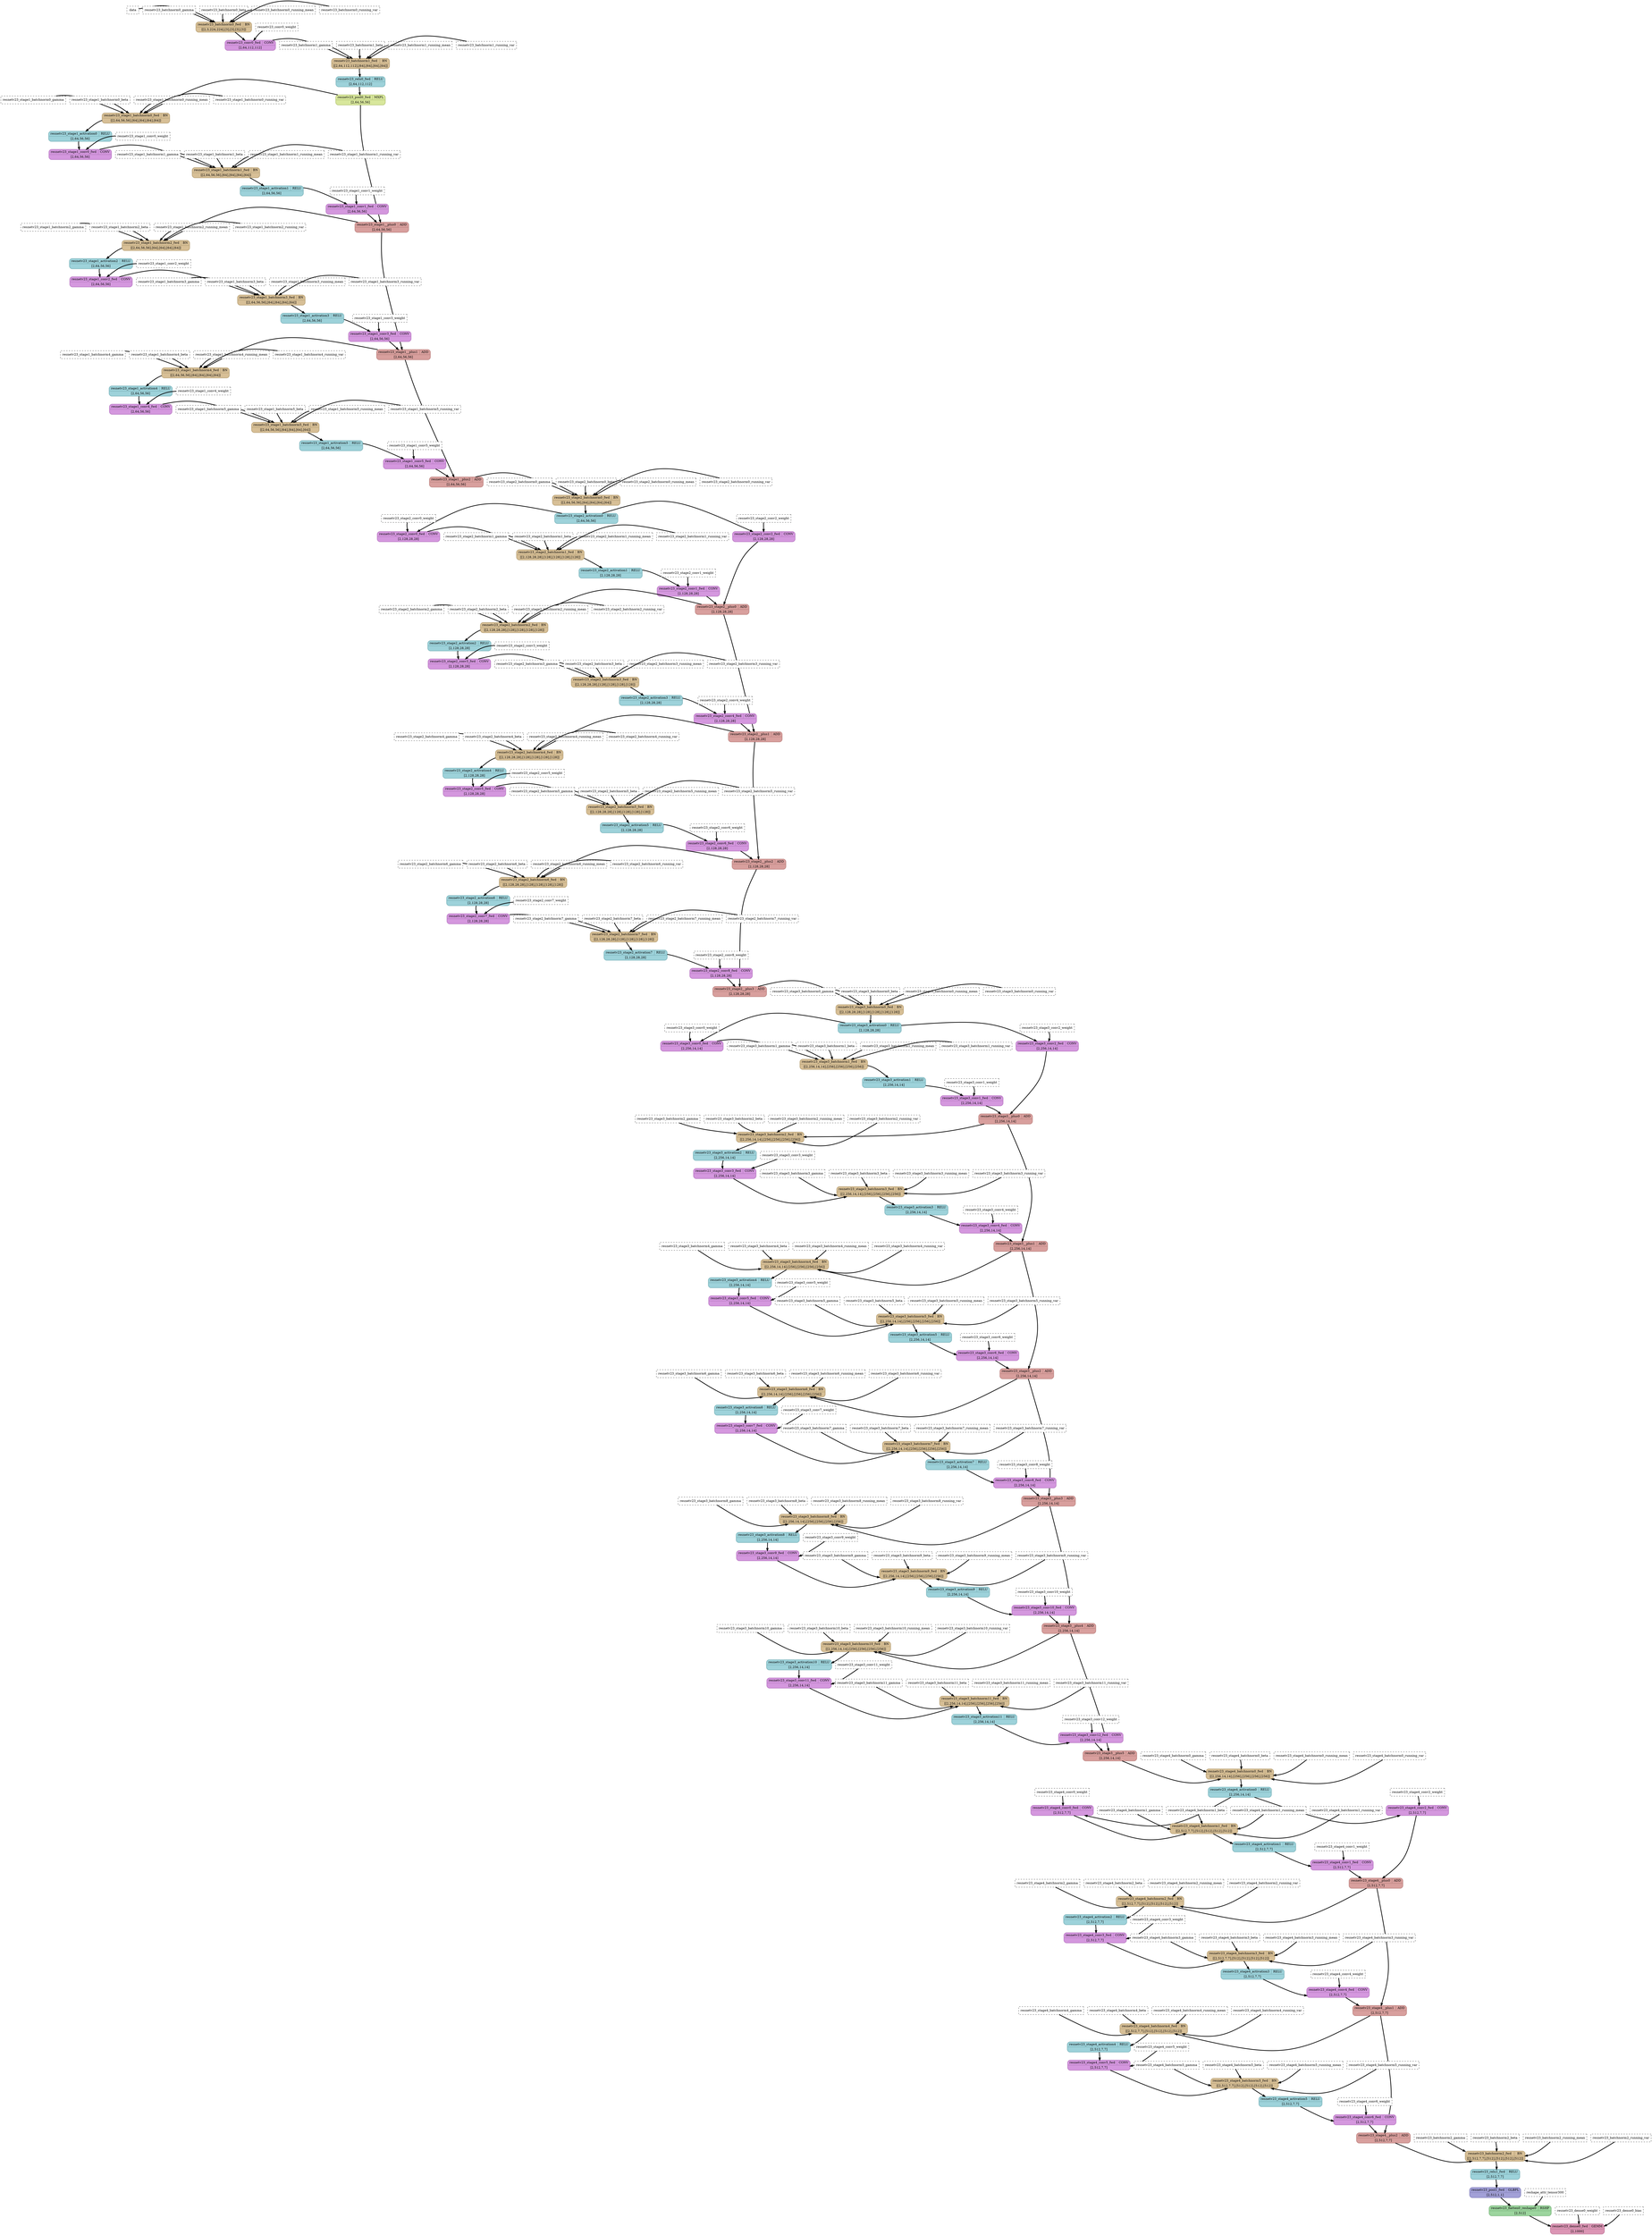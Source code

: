 strict digraph {
  graph [
    rankdir="TB"
    overlap=prism
    overlap_shrink=true
    splines=curved
  ];
  node [
    shape=Mrecord
  ];
  edge [
    penwidth=3
  ];

  // Node definitions.
  "data" [
    id=0
    name="data"
    type=constant_input
    label="data"
    inputs=""
    outputs=""
    shape=box
    style="filled,dashed"
    fillcolor="white"
  ];
  "resnetv23_batchnorm0_gamma" [
    id=1
    name="resnetv23_batchnorm0_gamma"
    type=constant_input
    label="resnetv23_batchnorm0_gamma"
    inputs=""
    outputs=""
    shape=box
    style="filled,dashed"
    fillcolor="white"
  ];
  "resnetv23_batchnorm0_beta" [
    id=2
    name="resnetv23_batchnorm0_beta"
    type=constant_input
    label="resnetv23_batchnorm0_beta"
    inputs=""
    outputs=""
    shape=box
    style="filled,dashed"
    fillcolor="white"
  ];
  "resnetv23_batchnorm0_running_mean" [
    id=3
    name="resnetv23_batchnorm0_running_mean"
    type=constant_input
    label="resnetv23_batchnorm0_running_mean"
    inputs=""
    outputs=""
    shape=box
    style="filled,dashed"
    fillcolor="white"
  ];
  "resnetv23_batchnorm0_running_var" [
    id=4
    name="resnetv23_batchnorm0_running_var"
    type=constant_input
    label="resnetv23_batchnorm0_running_var"
    inputs=""
    outputs=""
    shape=box
    style="filled,dashed"
    fillcolor="white"
  ];
  "resnetv23_batchnorm0_fwd" [
    id=5
    name="resnetv23_batchnorm0_fwd"
    type=BatchNormalization
    label="{ {resnetv23_batchnorm0_fwd  | BN} | [[2,3,224,224],[3],[3],[3],[3]] }"
    inputs="data;resnetv23_batchnorm0_gamma;resnetv23_batchnorm0_beta;resnetv23_batchnorm0_running_mean;resnetv23_batchnorm0_running_var"
    outputs="resnetv23_batchnorm0_fwd"
    penwidth=3
    style=filled
    color="#c0aa81"
    fontcolor="#000000"
    fillcolor="#d7bf96"
  ];
  "resnetv23_conv0_weight" [
    id=6
    name="resnetv23_conv0_weight"
    type=constant_input
    label="resnetv23_conv0_weight"
    inputs=""
    outputs=""
    shape=box
    style="filled,dashed"
    fillcolor="white"
  ];
  "resnetv23_conv0_fwd" [
    id=7
    name="resnetv23_conv0_fwd"
    type=Conv
    label="{ {resnetv23_conv0_fwd  | CONV} | [2,64,112,112] }"
    inputs="resnetv23_batchnorm0_fwd;resnetv23_conv0_weight"
    outputs="resnetv23_conv0_fwd"
    penwidth=3
    style=filled
    color="#c084ca"
    fontcolor="#000000"
    fillcolor="#d497de"
  ];
  "resnetv23_batchnorm1_gamma" [
    id=8
    name="resnetv23_batchnorm1_gamma"
    type=constant_input
    label="resnetv23_batchnorm1_gamma"
    inputs=""
    outputs=""
    shape=box
    style="filled,dashed"
    fillcolor="white"
  ];
  "resnetv23_batchnorm1_beta" [
    id=9
    name="resnetv23_batchnorm1_beta"
    type=constant_input
    label="resnetv23_batchnorm1_beta"
    inputs=""
    outputs=""
    shape=box
    style="filled,dashed"
    fillcolor="white"
  ];
  "resnetv23_batchnorm1_running_mean" [
    id=10
    name="resnetv23_batchnorm1_running_mean"
    type=constant_input
    label="resnetv23_batchnorm1_running_mean"
    inputs=""
    outputs=""
    shape=box
    style="filled,dashed"
    fillcolor="white"
  ];
  "resnetv23_batchnorm1_running_var" [
    id=11
    name="resnetv23_batchnorm1_running_var"
    type=constant_input
    label="resnetv23_batchnorm1_running_var"
    inputs=""
    outputs=""
    shape=box
    style="filled,dashed"
    fillcolor="white"
  ];
  "resnetv23_batchnorm1_fwd" [
    id=12
    name="resnetv23_batchnorm1_fwd"
    type=BatchNormalization
    label="{ {resnetv23_batchnorm1_fwd  | BN} | [[2,64,112,112],[64],[64],[64],[64]] }"
    inputs="resnetv23_conv0_fwd;resnetv23_batchnorm1_gamma;resnetv23_batchnorm1_beta;resnetv23_batchnorm1_running_mean;resnetv23_batchnorm1_running_var"
    outputs="resnetv23_batchnorm1_fwd"
    penwidth=3
    style=filled
    color="#c0aa81"
    fontcolor="#000000"
    fillcolor="#d7bf96"
  ];
  "resnetv23_relu0_fwd" [
    id=13
    name="resnetv23_relu0_fwd"
    type=Relu
    label="{ {resnetv23_relu0_fwd  | RELU} | [2,64,112,112] }"
    inputs="resnetv23_batchnorm1_fwd"
    outputs="resnetv23_relu0_fwd"
    penwidth=3
    style=filled
    color="#87bcc3"
    fontcolor="#000000"
    fillcolor="#9dd2da"
  ];
  "resnetv23_pool0_fwd" [
    id=14
    name="resnetv23_pool0_fwd"
    type=MaxPool
    label="{ {resnetv23_pool0_fwd  | MXPL} | [2,64,56,56] }"
    inputs="resnetv23_relu0_fwd"
    outputs="resnetv23_pool0_fwd"
    penwidth=3
    style=filled
    color="#bfce84"
    fontcolor="#000000"
    fillcolor="#d8e79c"
  ];
  "resnetv23_stage1_batchnorm0_gamma" [
    id=15
    name="resnetv23_stage1_batchnorm0_gamma"
    type=constant_input
    label="resnetv23_stage1_batchnorm0_gamma"
    inputs=""
    outputs=""
    shape=box
    style="filled,dashed"
    fillcolor="white"
  ];
  "resnetv23_stage1_batchnorm0_beta" [
    id=16
    name="resnetv23_stage1_batchnorm0_beta"
    type=constant_input
    label="resnetv23_stage1_batchnorm0_beta"
    inputs=""
    outputs=""
    shape=box
    style="filled,dashed"
    fillcolor="white"
  ];
  "resnetv23_stage1_batchnorm0_running_mean" [
    id=17
    name="resnetv23_stage1_batchnorm0_running_mean"
    type=constant_input
    label="resnetv23_stage1_batchnorm0_running_mean"
    inputs=""
    outputs=""
    shape=box
    style="filled,dashed"
    fillcolor="white"
  ];
  "resnetv23_stage1_batchnorm0_running_var" [
    id=18
    name="resnetv23_stage1_batchnorm0_running_var"
    type=constant_input
    label="resnetv23_stage1_batchnorm0_running_var"
    inputs=""
    outputs=""
    shape=box
    style="filled,dashed"
    fillcolor="white"
  ];
  "resnetv23_stage1_batchnorm0_fwd" [
    id=19
    name="resnetv23_stage1_batchnorm0_fwd"
    type=BatchNormalization
    label="{ {resnetv23_stage1_batchnorm0_fwd  | BN} | [[2,64,56,56],[64],[64],[64],[64]] }"
    inputs="resnetv23_pool0_fwd;resnetv23_stage1_batchnorm0_gamma;resnetv23_stage1_batchnorm0_beta;resnetv23_stage1_batchnorm0_running_mean;resnetv23_stage1_batchnorm0_running_var"
    outputs="resnetv23_stage1_batchnorm0_fwd"
    penwidth=3
    style=filled
    color="#c0aa81"
    fontcolor="#000000"
    fillcolor="#d7bf96"
  ];
  "resnetv23_stage1_activation0" [
    id=20
    name="resnetv23_stage1_activation0"
    type=Relu
    label="{ {resnetv23_stage1_activation0  | RELU} | [2,64,56,56] }"
    inputs="resnetv23_stage1_batchnorm0_fwd"
    outputs="resnetv23_stage1_activation0"
    penwidth=3
    style=filled
    color="#87bcc3"
    fontcolor="#000000"
    fillcolor="#9dd2da"
  ];
  "resnetv23_stage1_conv0_weight" [
    id=21
    name="resnetv23_stage1_conv0_weight"
    type=constant_input
    label="resnetv23_stage1_conv0_weight"
    inputs=""
    outputs=""
    shape=box
    style="filled,dashed"
    fillcolor="white"
  ];
  "resnetv23_stage1_conv0_fwd" [
    id=22
    name="resnetv23_stage1_conv0_fwd"
    type=Conv
    label="{ {resnetv23_stage1_conv0_fwd  | CONV} | [2,64,56,56] }"
    inputs="resnetv23_stage1_activation0;resnetv23_stage1_conv0_weight"
    outputs="resnetv23_stage1_conv0_fwd"
    penwidth=3
    style=filled
    color="#c084ca"
    fontcolor="#000000"
    fillcolor="#d497de"
  ];
  "resnetv23_stage1_batchnorm1_gamma" [
    id=23
    name="resnetv23_stage1_batchnorm1_gamma"
    type=constant_input
    label="resnetv23_stage1_batchnorm1_gamma"
    inputs=""
    outputs=""
    shape=box
    style="filled,dashed"
    fillcolor="white"
  ];
  "resnetv23_stage1_batchnorm1_beta" [
    id=24
    name="resnetv23_stage1_batchnorm1_beta"
    type=constant_input
    label="resnetv23_stage1_batchnorm1_beta"
    inputs=""
    outputs=""
    shape=box
    style="filled,dashed"
    fillcolor="white"
  ];
  "resnetv23_stage1_batchnorm1_running_mean" [
    id=25
    name="resnetv23_stage1_batchnorm1_running_mean"
    type=constant_input
    label="resnetv23_stage1_batchnorm1_running_mean"
    inputs=""
    outputs=""
    shape=box
    style="filled,dashed"
    fillcolor="white"
  ];
  "resnetv23_stage1_batchnorm1_running_var" [
    id=26
    name="resnetv23_stage1_batchnorm1_running_var"
    type=constant_input
    label="resnetv23_stage1_batchnorm1_running_var"
    inputs=""
    outputs=""
    shape=box
    style="filled,dashed"
    fillcolor="white"
  ];
  "resnetv23_stage1_batchnorm1_fwd" [
    id=27
    name="resnetv23_stage1_batchnorm1_fwd"
    type=BatchNormalization
    label="{ {resnetv23_stage1_batchnorm1_fwd  | BN} | [[2,64,56,56],[64],[64],[64],[64]] }"
    inputs="resnetv23_stage1_conv0_fwd;resnetv23_stage1_batchnorm1_gamma;resnetv23_stage1_batchnorm1_beta;resnetv23_stage1_batchnorm1_running_mean;resnetv23_stage1_batchnorm1_running_var"
    outputs="resnetv23_stage1_batchnorm1_fwd"
    penwidth=3
    style=filled
    color="#c0aa81"
    fontcolor="#000000"
    fillcolor="#d7bf96"
  ];
  "resnetv23_stage1_activation1" [
    id=28
    name="resnetv23_stage1_activation1"
    type=Relu
    label="{ {resnetv23_stage1_activation1  | RELU} | [2,64,56,56] }"
    inputs="resnetv23_stage1_batchnorm1_fwd"
    outputs="resnetv23_stage1_activation1"
    penwidth=3
    style=filled
    color="#87bcc3"
    fontcolor="#000000"
    fillcolor="#9dd2da"
  ];
  "resnetv23_stage1_conv1_weight" [
    id=29
    name="resnetv23_stage1_conv1_weight"
    type=constant_input
    label="resnetv23_stage1_conv1_weight"
    inputs=""
    outputs=""
    shape=box
    style="filled,dashed"
    fillcolor="white"
  ];
  "resnetv23_stage1_conv1_fwd" [
    id=30
    name="resnetv23_stage1_conv1_fwd"
    type=Conv
    label="{ {resnetv23_stage1_conv1_fwd  | CONV} | [2,64,56,56] }"
    inputs="resnetv23_stage1_activation1;resnetv23_stage1_conv1_weight"
    outputs="resnetv23_stage1_conv1_fwd"
    penwidth=3
    style=filled
    color="#c084ca"
    fontcolor="#000000"
    fillcolor="#d497de"
  ];
  "resnetv23_stage1__plus0" [
    id=31
    name="resnetv23_stage1__plus0"
    type=Add
    label="{ {resnetv23_stage1__plus0  | ADD} | [2,64,56,56] }"
    inputs="resnetv23_stage1_conv1_fwd;resnetv23_pool0_fwd"
    outputs="resnetv23_stage1__plus0"
    penwidth=3
    style=filled
    color="#c48d8a"
    fontcolor="#000000"
    fillcolor="#d89f9d"
  ];
  "resnetv23_stage1_batchnorm2_gamma" [
    id=32
    name="resnetv23_stage1_batchnorm2_gamma"
    type=constant_input
    label="resnetv23_stage1_batchnorm2_gamma"
    inputs=""
    outputs=""
    shape=box
    style="filled,dashed"
    fillcolor="white"
  ];
  "resnetv23_stage1_batchnorm2_beta" [
    id=33
    name="resnetv23_stage1_batchnorm2_beta"
    type=constant_input
    label="resnetv23_stage1_batchnorm2_beta"
    inputs=""
    outputs=""
    shape=box
    style="filled,dashed"
    fillcolor="white"
  ];
  "resnetv23_stage1_batchnorm2_running_mean" [
    id=34
    name="resnetv23_stage1_batchnorm2_running_mean"
    type=constant_input
    label="resnetv23_stage1_batchnorm2_running_mean"
    inputs=""
    outputs=""
    shape=box
    style="filled,dashed"
    fillcolor="white"
  ];
  "resnetv23_stage1_batchnorm2_running_var" [
    id=35
    name="resnetv23_stage1_batchnorm2_running_var"
    type=constant_input
    label="resnetv23_stage1_batchnorm2_running_var"
    inputs=""
    outputs=""
    shape=box
    style="filled,dashed"
    fillcolor="white"
  ];
  "resnetv23_stage1_batchnorm2_fwd" [
    id=36
    name="resnetv23_stage1_batchnorm2_fwd"
    type=BatchNormalization
    label="{ {resnetv23_stage1_batchnorm2_fwd  | BN} | [[2,64,56,56],[64],[64],[64],[64]] }"
    inputs="resnetv23_stage1__plus0;resnetv23_stage1_batchnorm2_gamma;resnetv23_stage1_batchnorm2_beta;resnetv23_stage1_batchnorm2_running_mean;resnetv23_stage1_batchnorm2_running_var"
    outputs="resnetv23_stage1_batchnorm2_fwd"
    penwidth=3
    style=filled
    color="#c0aa81"
    fontcolor="#000000"
    fillcolor="#d7bf96"
  ];
  "resnetv23_stage1_activation2" [
    id=37
    name="resnetv23_stage1_activation2"
    type=Relu
    label="{ {resnetv23_stage1_activation2  | RELU} | [2,64,56,56] }"
    inputs="resnetv23_stage1_batchnorm2_fwd"
    outputs="resnetv23_stage1_activation2"
    penwidth=3
    style=filled
    color="#87bcc3"
    fontcolor="#000000"
    fillcolor="#9dd2da"
  ];
  "resnetv23_stage1_conv2_weight" [
    id=38
    name="resnetv23_stage1_conv2_weight"
    type=constant_input
    label="resnetv23_stage1_conv2_weight"
    inputs=""
    outputs=""
    shape=box
    style="filled,dashed"
    fillcolor="white"
  ];
  "resnetv23_stage1_conv2_fwd" [
    id=39
    name="resnetv23_stage1_conv2_fwd"
    type=Conv
    label="{ {resnetv23_stage1_conv2_fwd  | CONV} | [2,64,56,56] }"
    inputs="resnetv23_stage1_activation2;resnetv23_stage1_conv2_weight"
    outputs="resnetv23_stage1_conv2_fwd"
    penwidth=3
    style=filled
    color="#c084ca"
    fontcolor="#000000"
    fillcolor="#d497de"
  ];
  "resnetv23_stage1_batchnorm3_gamma" [
    id=40
    name="resnetv23_stage1_batchnorm3_gamma"
    type=constant_input
    label="resnetv23_stage1_batchnorm3_gamma"
    inputs=""
    outputs=""
    shape=box
    style="filled,dashed"
    fillcolor="white"
  ];
  "resnetv23_stage1_batchnorm3_beta" [
    id=41
    name="resnetv23_stage1_batchnorm3_beta"
    type=constant_input
    label="resnetv23_stage1_batchnorm3_beta"
    inputs=""
    outputs=""
    shape=box
    style="filled,dashed"
    fillcolor="white"
  ];
  "resnetv23_stage1_batchnorm3_running_mean" [
    id=42
    name="resnetv23_stage1_batchnorm3_running_mean"
    type=constant_input
    label="resnetv23_stage1_batchnorm3_running_mean"
    inputs=""
    outputs=""
    shape=box
    style="filled,dashed"
    fillcolor="white"
  ];
  "resnetv23_stage1_batchnorm3_running_var" [
    id=43
    name="resnetv23_stage1_batchnorm3_running_var"
    type=constant_input
    label="resnetv23_stage1_batchnorm3_running_var"
    inputs=""
    outputs=""
    shape=box
    style="filled,dashed"
    fillcolor="white"
  ];
  "resnetv23_stage1_batchnorm3_fwd" [
    id=44
    name="resnetv23_stage1_batchnorm3_fwd"
    type=BatchNormalization
    label="{ {resnetv23_stage1_batchnorm3_fwd  | BN} | [[2,64,56,56],[64],[64],[64],[64]] }"
    inputs="resnetv23_stage1_conv2_fwd;resnetv23_stage1_batchnorm3_gamma;resnetv23_stage1_batchnorm3_beta;resnetv23_stage1_batchnorm3_running_mean;resnetv23_stage1_batchnorm3_running_var"
    outputs="resnetv23_stage1_batchnorm3_fwd"
    penwidth=3
    style=filled
    color="#c0aa81"
    fontcolor="#000000"
    fillcolor="#d7bf96"
  ];
  "resnetv23_stage1_activation3" [
    id=45
    name="resnetv23_stage1_activation3"
    type=Relu
    label="{ {resnetv23_stage1_activation3  | RELU} | [2,64,56,56] }"
    inputs="resnetv23_stage1_batchnorm3_fwd"
    outputs="resnetv23_stage1_activation3"
    penwidth=3
    style=filled
    color="#87bcc3"
    fontcolor="#000000"
    fillcolor="#9dd2da"
  ];
  "resnetv23_stage1_conv3_weight" [
    id=46
    name="resnetv23_stage1_conv3_weight"
    type=constant_input
    label="resnetv23_stage1_conv3_weight"
    inputs=""
    outputs=""
    shape=box
    style="filled,dashed"
    fillcolor="white"
  ];
  "resnetv23_stage1_conv3_fwd" [
    id=47
    name="resnetv23_stage1_conv3_fwd"
    type=Conv
    label="{ {resnetv23_stage1_conv3_fwd  | CONV} | [2,64,56,56] }"
    inputs="resnetv23_stage1_activation3;resnetv23_stage1_conv3_weight"
    outputs="resnetv23_stage1_conv3_fwd"
    penwidth=3
    style=filled
    color="#c084ca"
    fontcolor="#000000"
    fillcolor="#d497de"
  ];
  "resnetv23_stage1__plus1" [
    id=48
    name="resnetv23_stage1__plus1"
    type=Add
    label="{ {resnetv23_stage1__plus1  | ADD} | [2,64,56,56] }"
    inputs="resnetv23_stage1_conv3_fwd;resnetv23_stage1__plus0"
    outputs="resnetv23_stage1__plus1"
    penwidth=3
    style=filled
    color="#c48d8a"
    fontcolor="#000000"
    fillcolor="#d89f9d"
  ];
  "resnetv23_stage1_batchnorm4_gamma" [
    id=49
    name="resnetv23_stage1_batchnorm4_gamma"
    type=constant_input
    label="resnetv23_stage1_batchnorm4_gamma"
    inputs=""
    outputs=""
    shape=box
    style="filled,dashed"
    fillcolor="white"
  ];
  "resnetv23_stage1_batchnorm4_beta" [
    id=50
    name="resnetv23_stage1_batchnorm4_beta"
    type=constant_input
    label="resnetv23_stage1_batchnorm4_beta"
    inputs=""
    outputs=""
    shape=box
    style="filled,dashed"
    fillcolor="white"
  ];
  "resnetv23_stage1_batchnorm4_running_mean" [
    id=51
    name="resnetv23_stage1_batchnorm4_running_mean"
    type=constant_input
    label="resnetv23_stage1_batchnorm4_running_mean"
    inputs=""
    outputs=""
    shape=box
    style="filled,dashed"
    fillcolor="white"
  ];
  "resnetv23_stage1_batchnorm4_running_var" [
    id=52
    name="resnetv23_stage1_batchnorm4_running_var"
    type=constant_input
    label="resnetv23_stage1_batchnorm4_running_var"
    inputs=""
    outputs=""
    shape=box
    style="filled,dashed"
    fillcolor="white"
  ];
  "resnetv23_stage1_batchnorm4_fwd" [
    id=53
    name="resnetv23_stage1_batchnorm4_fwd"
    type=BatchNormalization
    label="{ {resnetv23_stage1_batchnorm4_fwd  | BN} | [[2,64,56,56],[64],[64],[64],[64]] }"
    inputs="resnetv23_stage1__plus1;resnetv23_stage1_batchnorm4_gamma;resnetv23_stage1_batchnorm4_beta;resnetv23_stage1_batchnorm4_running_mean;resnetv23_stage1_batchnorm4_running_var"
    outputs="resnetv23_stage1_batchnorm4_fwd"
    penwidth=3
    style=filled
    color="#c0aa81"
    fontcolor="#000000"
    fillcolor="#d7bf96"
  ];
  "resnetv23_stage1_activation4" [
    id=54
    name="resnetv23_stage1_activation4"
    type=Relu
    label="{ {resnetv23_stage1_activation4  | RELU} | [2,64,56,56] }"
    inputs="resnetv23_stage1_batchnorm4_fwd"
    outputs="resnetv23_stage1_activation4"
    penwidth=3
    style=filled
    color="#87bcc3"
    fontcolor="#000000"
    fillcolor="#9dd2da"
  ];
  "resnetv23_stage1_conv4_weight" [
    id=55
    name="resnetv23_stage1_conv4_weight"
    type=constant_input
    label="resnetv23_stage1_conv4_weight"
    inputs=""
    outputs=""
    shape=box
    style="filled,dashed"
    fillcolor="white"
  ];
  "resnetv23_stage1_conv4_fwd" [
    id=56
    name="resnetv23_stage1_conv4_fwd"
    type=Conv
    label="{ {resnetv23_stage1_conv4_fwd  | CONV} | [2,64,56,56] }"
    inputs="resnetv23_stage1_activation4;resnetv23_stage1_conv4_weight"
    outputs="resnetv23_stage1_conv4_fwd"
    penwidth=3
    style=filled
    color="#c084ca"
    fontcolor="#000000"
    fillcolor="#d497de"
  ];
  "resnetv23_stage1_batchnorm5_gamma" [
    id=57
    name="resnetv23_stage1_batchnorm5_gamma"
    type=constant_input
    label="resnetv23_stage1_batchnorm5_gamma"
    inputs=""
    outputs=""
    shape=box
    style="filled,dashed"
    fillcolor="white"
  ];
  "resnetv23_stage1_batchnorm5_beta" [
    id=58
    name="resnetv23_stage1_batchnorm5_beta"
    type=constant_input
    label="resnetv23_stage1_batchnorm5_beta"
    inputs=""
    outputs=""
    shape=box
    style="filled,dashed"
    fillcolor="white"
  ];
  "resnetv23_stage1_batchnorm5_running_mean" [
    id=59
    name="resnetv23_stage1_batchnorm5_running_mean"
    type=constant_input
    label="resnetv23_stage1_batchnorm5_running_mean"
    inputs=""
    outputs=""
    shape=box
    style="filled,dashed"
    fillcolor="white"
  ];
  "resnetv23_stage1_batchnorm5_running_var" [
    id=60
    name="resnetv23_stage1_batchnorm5_running_var"
    type=constant_input
    label="resnetv23_stage1_batchnorm5_running_var"
    inputs=""
    outputs=""
    shape=box
    style="filled,dashed"
    fillcolor="white"
  ];
  "resnetv23_stage1_batchnorm5_fwd" [
    id=61
    name="resnetv23_stage1_batchnorm5_fwd"
    type=BatchNormalization
    label="{ {resnetv23_stage1_batchnorm5_fwd  | BN} | [[2,64,56,56],[64],[64],[64],[64]] }"
    inputs="resnetv23_stage1_conv4_fwd;resnetv23_stage1_batchnorm5_gamma;resnetv23_stage1_batchnorm5_beta;resnetv23_stage1_batchnorm5_running_mean;resnetv23_stage1_batchnorm5_running_var"
    outputs="resnetv23_stage1_batchnorm5_fwd"
    penwidth=3
    style=filled
    color="#c0aa81"
    fontcolor="#000000"
    fillcolor="#d7bf96"
  ];
  "resnetv23_stage1_activation5" [
    id=62
    name="resnetv23_stage1_activation5"
    type=Relu
    label="{ {resnetv23_stage1_activation5  | RELU} | [2,64,56,56] }"
    inputs="resnetv23_stage1_batchnorm5_fwd"
    outputs="resnetv23_stage1_activation5"
    penwidth=3
    style=filled
    color="#87bcc3"
    fontcolor="#000000"
    fillcolor="#9dd2da"
  ];
  "resnetv23_stage1_conv5_weight" [
    id=63
    name="resnetv23_stage1_conv5_weight"
    type=constant_input
    label="resnetv23_stage1_conv5_weight"
    inputs=""
    outputs=""
    shape=box
    style="filled,dashed"
    fillcolor="white"
  ];
  "resnetv23_stage1_conv5_fwd" [
    id=64
    name="resnetv23_stage1_conv5_fwd"
    type=Conv
    label="{ {resnetv23_stage1_conv5_fwd  | CONV} | [2,64,56,56] }"
    inputs="resnetv23_stage1_activation5;resnetv23_stage1_conv5_weight"
    outputs="resnetv23_stage1_conv5_fwd"
    penwidth=3
    style=filled
    color="#c084ca"
    fontcolor="#000000"
    fillcolor="#d497de"
  ];
  "resnetv23_stage1__plus2" [
    id=65
    name="resnetv23_stage1__plus2"
    type=Add
    label="{ {resnetv23_stage1__plus2  | ADD} | [2,64,56,56] }"
    inputs="resnetv23_stage1_conv5_fwd;resnetv23_stage1__plus1"
    outputs="resnetv23_stage1__plus2"
    penwidth=3
    style=filled
    color="#c48d8a"
    fontcolor="#000000"
    fillcolor="#d89f9d"
  ];
  "resnetv23_stage2_batchnorm0_gamma" [
    id=66
    name="resnetv23_stage2_batchnorm0_gamma"
    type=constant_input
    label="resnetv23_stage2_batchnorm0_gamma"
    inputs=""
    outputs=""
    shape=box
    style="filled,dashed"
    fillcolor="white"
  ];
  "resnetv23_stage2_batchnorm0_beta" [
    id=67
    name="resnetv23_stage2_batchnorm0_beta"
    type=constant_input
    label="resnetv23_stage2_batchnorm0_beta"
    inputs=""
    outputs=""
    shape=box
    style="filled,dashed"
    fillcolor="white"
  ];
  "resnetv23_stage2_batchnorm0_running_mean" [
    id=68
    name="resnetv23_stage2_batchnorm0_running_mean"
    type=constant_input
    label="resnetv23_stage2_batchnorm0_running_mean"
    inputs=""
    outputs=""
    shape=box
    style="filled,dashed"
    fillcolor="white"
  ];
  "resnetv23_stage2_batchnorm0_running_var" [
    id=69
    name="resnetv23_stage2_batchnorm0_running_var"
    type=constant_input
    label="resnetv23_stage2_batchnorm0_running_var"
    inputs=""
    outputs=""
    shape=box
    style="filled,dashed"
    fillcolor="white"
  ];
  "resnetv23_stage2_batchnorm0_fwd" [
    id=70
    name="resnetv23_stage2_batchnorm0_fwd"
    type=BatchNormalization
    label="{ {resnetv23_stage2_batchnorm0_fwd  | BN} | [[2,64,56,56],[64],[64],[64],[64]] }"
    inputs="resnetv23_stage1__plus2;resnetv23_stage2_batchnorm0_gamma;resnetv23_stage2_batchnorm0_beta;resnetv23_stage2_batchnorm0_running_mean;resnetv23_stage2_batchnorm0_running_var"
    outputs="resnetv23_stage2_batchnorm0_fwd"
    penwidth=3
    style=filled
    color="#c0aa81"
    fontcolor="#000000"
    fillcolor="#d7bf96"
  ];
  "resnetv23_stage2_activation0" [
    id=71
    name="resnetv23_stage2_activation0"
    type=Relu
    label="{ {resnetv23_stage2_activation0  | RELU} | [2,64,56,56] }"
    inputs="resnetv23_stage2_batchnorm0_fwd"
    outputs="resnetv23_stage2_activation0"
    penwidth=3
    style=filled
    color="#87bcc3"
    fontcolor="#000000"
    fillcolor="#9dd2da"
  ];
  "resnetv23_stage2_conv0_weight" [
    id=72
    name="resnetv23_stage2_conv0_weight"
    type=constant_input
    label="resnetv23_stage2_conv0_weight"
    inputs=""
    outputs=""
    shape=box
    style="filled,dashed"
    fillcolor="white"
  ];
  "resnetv23_stage2_conv0_fwd" [
    id=73
    name="resnetv23_stage2_conv0_fwd"
    type=Conv
    label="{ {resnetv23_stage2_conv0_fwd  | CONV} | [2,128,28,28] }"
    inputs="resnetv23_stage2_activation0;resnetv23_stage2_conv0_weight"
    outputs="resnetv23_stage2_conv0_fwd"
    penwidth=3
    style=filled
    color="#c084ca"
    fontcolor="#000000"
    fillcolor="#d497de"
  ];
  "resnetv23_stage2_batchnorm1_gamma" [
    id=74
    name="resnetv23_stage2_batchnorm1_gamma"
    type=constant_input
    label="resnetv23_stage2_batchnorm1_gamma"
    inputs=""
    outputs=""
    shape=box
    style="filled,dashed"
    fillcolor="white"
  ];
  "resnetv23_stage2_batchnorm1_beta" [
    id=75
    name="resnetv23_stage2_batchnorm1_beta"
    type=constant_input
    label="resnetv23_stage2_batchnorm1_beta"
    inputs=""
    outputs=""
    shape=box
    style="filled,dashed"
    fillcolor="white"
  ];
  "resnetv23_stage2_batchnorm1_running_mean" [
    id=76
    name="resnetv23_stage2_batchnorm1_running_mean"
    type=constant_input
    label="resnetv23_stage2_batchnorm1_running_mean"
    inputs=""
    outputs=""
    shape=box
    style="filled,dashed"
    fillcolor="white"
  ];
  "resnetv23_stage2_batchnorm1_running_var" [
    id=77
    name="resnetv23_stage2_batchnorm1_running_var"
    type=constant_input
    label="resnetv23_stage2_batchnorm1_running_var"
    inputs=""
    outputs=""
    shape=box
    style="filled,dashed"
    fillcolor="white"
  ];
  "resnetv23_stage2_batchnorm1_fwd" [
    id=78
    name="resnetv23_stage2_batchnorm1_fwd"
    type=BatchNormalization
    label="{ {resnetv23_stage2_batchnorm1_fwd  | BN} | [[2,128,28,28],[128],[128],[128],[128]] }"
    inputs="resnetv23_stage2_conv0_fwd;resnetv23_stage2_batchnorm1_gamma;resnetv23_stage2_batchnorm1_beta;resnetv23_stage2_batchnorm1_running_mean;resnetv23_stage2_batchnorm1_running_var"
    outputs="resnetv23_stage2_batchnorm1_fwd"
    penwidth=3
    style=filled
    color="#c0aa81"
    fontcolor="#000000"
    fillcolor="#d7bf96"
  ];
  "resnetv23_stage2_activation1" [
    id=79
    name="resnetv23_stage2_activation1"
    type=Relu
    label="{ {resnetv23_stage2_activation1  | RELU} | [2,128,28,28] }"
    inputs="resnetv23_stage2_batchnorm1_fwd"
    outputs="resnetv23_stage2_activation1"
    penwidth=3
    style=filled
    color="#87bcc3"
    fontcolor="#000000"
    fillcolor="#9dd2da"
  ];
  "resnetv23_stage2_conv1_weight" [
    id=80
    name="resnetv23_stage2_conv1_weight"
    type=constant_input
    label="resnetv23_stage2_conv1_weight"
    inputs=""
    outputs=""
    shape=box
    style="filled,dashed"
    fillcolor="white"
  ];
  "resnetv23_stage2_conv1_fwd" [
    id=81
    name="resnetv23_stage2_conv1_fwd"
    type=Conv
    label="{ {resnetv23_stage2_conv1_fwd  | CONV} | [2,128,28,28] }"
    inputs="resnetv23_stage2_activation1;resnetv23_stage2_conv1_weight"
    outputs="resnetv23_stage2_conv1_fwd"
    penwidth=3
    style=filled
    color="#c084ca"
    fontcolor="#000000"
    fillcolor="#d497de"
  ];
  "resnetv23_stage2_conv2_weight" [
    id=82
    name="resnetv23_stage2_conv2_weight"
    type=constant_input
    label="resnetv23_stage2_conv2_weight"
    inputs=""
    outputs=""
    shape=box
    style="filled,dashed"
    fillcolor="white"
  ];
  "resnetv23_stage2_conv2_fwd" [
    id=83
    name="resnetv23_stage2_conv2_fwd"
    type=Conv
    label="{ {resnetv23_stage2_conv2_fwd  | CONV} | [2,128,28,28] }"
    inputs="resnetv23_stage2_activation0;resnetv23_stage2_conv2_weight"
    outputs="resnetv23_stage2_conv2_fwd"
    penwidth=3
    style=filled
    color="#c084ca"
    fontcolor="#000000"
    fillcolor="#d497de"
  ];
  "resnetv23_stage2__plus0" [
    id=84
    name="resnetv23_stage2__plus0"
    type=Add
    label="{ {resnetv23_stage2__plus0  | ADD} | [2,128,28,28] }"
    inputs="resnetv23_stage2_conv1_fwd;resnetv23_stage2_conv2_fwd"
    outputs="resnetv23_stage2__plus0"
    penwidth=3
    style=filled
    color="#c48d8a"
    fontcolor="#000000"
    fillcolor="#d89f9d"
  ];
  "resnetv23_stage2_batchnorm2_gamma" [
    id=85
    name="resnetv23_stage2_batchnorm2_gamma"
    type=constant_input
    label="resnetv23_stage2_batchnorm2_gamma"
    inputs=""
    outputs=""
    shape=box
    style="filled,dashed"
    fillcolor="white"
  ];
  "resnetv23_stage2_batchnorm2_beta" [
    id=86
    name="resnetv23_stage2_batchnorm2_beta"
    type=constant_input
    label="resnetv23_stage2_batchnorm2_beta"
    inputs=""
    outputs=""
    shape=box
    style="filled,dashed"
    fillcolor="white"
  ];
  "resnetv23_stage2_batchnorm2_running_mean" [
    id=87
    name="resnetv23_stage2_batchnorm2_running_mean"
    type=constant_input
    label="resnetv23_stage2_batchnorm2_running_mean"
    inputs=""
    outputs=""
    shape=box
    style="filled,dashed"
    fillcolor="white"
  ];
  "resnetv23_stage2_batchnorm2_running_var" [
    id=88
    name="resnetv23_stage2_batchnorm2_running_var"
    type=constant_input
    label="resnetv23_stage2_batchnorm2_running_var"
    inputs=""
    outputs=""
    shape=box
    style="filled,dashed"
    fillcolor="white"
  ];
  "resnetv23_stage2_batchnorm2_fwd" [
    id=89
    name="resnetv23_stage2_batchnorm2_fwd"
    type=BatchNormalization
    label="{ {resnetv23_stage2_batchnorm2_fwd  | BN} | [[2,128,28,28],[128],[128],[128],[128]] }"
    inputs="resnetv23_stage2__plus0;resnetv23_stage2_batchnorm2_gamma;resnetv23_stage2_batchnorm2_beta;resnetv23_stage2_batchnorm2_running_mean;resnetv23_stage2_batchnorm2_running_var"
    outputs="resnetv23_stage2_batchnorm2_fwd"
    penwidth=3
    style=filled
    color="#c0aa81"
    fontcolor="#000000"
    fillcolor="#d7bf96"
  ];
  "resnetv23_stage2_activation2" [
    id=90
    name="resnetv23_stage2_activation2"
    type=Relu
    label="{ {resnetv23_stage2_activation2  | RELU} | [2,128,28,28] }"
    inputs="resnetv23_stage2_batchnorm2_fwd"
    outputs="resnetv23_stage2_activation2"
    penwidth=3
    style=filled
    color="#87bcc3"
    fontcolor="#000000"
    fillcolor="#9dd2da"
  ];
  "resnetv23_stage2_conv3_weight" [
    id=91
    name="resnetv23_stage2_conv3_weight"
    type=constant_input
    label="resnetv23_stage2_conv3_weight"
    inputs=""
    outputs=""
    shape=box
    style="filled,dashed"
    fillcolor="white"
  ];
  "resnetv23_stage2_conv3_fwd" [
    id=92
    name="resnetv23_stage2_conv3_fwd"
    type=Conv
    label="{ {resnetv23_stage2_conv3_fwd  | CONV} | [2,128,28,28] }"
    inputs="resnetv23_stage2_activation2;resnetv23_stage2_conv3_weight"
    outputs="resnetv23_stage2_conv3_fwd"
    penwidth=3
    style=filled
    color="#c084ca"
    fontcolor="#000000"
    fillcolor="#d497de"
  ];
  "resnetv23_stage2_batchnorm3_gamma" [
    id=93
    name="resnetv23_stage2_batchnorm3_gamma"
    type=constant_input
    label="resnetv23_stage2_batchnorm3_gamma"
    inputs=""
    outputs=""
    shape=box
    style="filled,dashed"
    fillcolor="white"
  ];
  "resnetv23_stage2_batchnorm3_beta" [
    id=94
    name="resnetv23_stage2_batchnorm3_beta"
    type=constant_input
    label="resnetv23_stage2_batchnorm3_beta"
    inputs=""
    outputs=""
    shape=box
    style="filled,dashed"
    fillcolor="white"
  ];
  "resnetv23_stage2_batchnorm3_running_mean" [
    id=95
    name="resnetv23_stage2_batchnorm3_running_mean"
    type=constant_input
    label="resnetv23_stage2_batchnorm3_running_mean"
    inputs=""
    outputs=""
    shape=box
    style="filled,dashed"
    fillcolor="white"
  ];
  "resnetv23_stage2_batchnorm3_running_var" [
    id=96
    name="resnetv23_stage2_batchnorm3_running_var"
    type=constant_input
    label="resnetv23_stage2_batchnorm3_running_var"
    inputs=""
    outputs=""
    shape=box
    style="filled,dashed"
    fillcolor="white"
  ];
  "resnetv23_stage2_batchnorm3_fwd" [
    id=97
    name="resnetv23_stage2_batchnorm3_fwd"
    type=BatchNormalization
    label="{ {resnetv23_stage2_batchnorm3_fwd  | BN} | [[2,128,28,28],[128],[128],[128],[128]] }"
    inputs="resnetv23_stage2_conv3_fwd;resnetv23_stage2_batchnorm3_gamma;resnetv23_stage2_batchnorm3_beta;resnetv23_stage2_batchnorm3_running_mean;resnetv23_stage2_batchnorm3_running_var"
    outputs="resnetv23_stage2_batchnorm3_fwd"
    penwidth=3
    style=filled
    color="#c0aa81"
    fontcolor="#000000"
    fillcolor="#d7bf96"
  ];
  "resnetv23_stage2_activation3" [
    id=98
    name="resnetv23_stage2_activation3"
    type=Relu
    label="{ {resnetv23_stage2_activation3  | RELU} | [2,128,28,28] }"
    inputs="resnetv23_stage2_batchnorm3_fwd"
    outputs="resnetv23_stage2_activation3"
    penwidth=3
    style=filled
    color="#87bcc3"
    fontcolor="#000000"
    fillcolor="#9dd2da"
  ];
  "resnetv23_stage2_conv4_weight" [
    id=99
    name="resnetv23_stage2_conv4_weight"
    type=constant_input
    label="resnetv23_stage2_conv4_weight"
    inputs=""
    outputs=""
    shape=box
    style="filled,dashed"
    fillcolor="white"
  ];
  "resnetv23_stage2_conv4_fwd" [
    id=100
    name="resnetv23_stage2_conv4_fwd"
    type=Conv
    label="{ {resnetv23_stage2_conv4_fwd  | CONV} | [2,128,28,28] }"
    inputs="resnetv23_stage2_activation3;resnetv23_stage2_conv4_weight"
    outputs="resnetv23_stage2_conv4_fwd"
    penwidth=3
    style=filled
    color="#c084ca"
    fontcolor="#000000"
    fillcolor="#d497de"
  ];
  "resnetv23_stage2__plus1" [
    id=101
    name="resnetv23_stage2__plus1"
    type=Add
    label="{ {resnetv23_stage2__plus1  | ADD} | [2,128,28,28] }"
    inputs="resnetv23_stage2_conv4_fwd;resnetv23_stage2__plus0"
    outputs="resnetv23_stage2__plus1"
    penwidth=3
    style=filled
    color="#c48d8a"
    fontcolor="#000000"
    fillcolor="#d89f9d"
  ];
  "resnetv23_stage2_batchnorm4_gamma" [
    id=102
    name="resnetv23_stage2_batchnorm4_gamma"
    type=constant_input
    label="resnetv23_stage2_batchnorm4_gamma"
    inputs=""
    outputs=""
    shape=box
    style="filled,dashed"
    fillcolor="white"
  ];
  "resnetv23_stage2_batchnorm4_beta" [
    id=103
    name="resnetv23_stage2_batchnorm4_beta"
    type=constant_input
    label="resnetv23_stage2_batchnorm4_beta"
    inputs=""
    outputs=""
    shape=box
    style="filled,dashed"
    fillcolor="white"
  ];
  "resnetv23_stage2_batchnorm4_running_mean" [
    id=104
    name="resnetv23_stage2_batchnorm4_running_mean"
    type=constant_input
    label="resnetv23_stage2_batchnorm4_running_mean"
    inputs=""
    outputs=""
    shape=box
    style="filled,dashed"
    fillcolor="white"
  ];
  "resnetv23_stage2_batchnorm4_running_var" [
    id=105
    name="resnetv23_stage2_batchnorm4_running_var"
    type=constant_input
    label="resnetv23_stage2_batchnorm4_running_var"
    inputs=""
    outputs=""
    shape=box
    style="filled,dashed"
    fillcolor="white"
  ];
  "resnetv23_stage2_batchnorm4_fwd" [
    id=106
    name="resnetv23_stage2_batchnorm4_fwd"
    type=BatchNormalization
    label="{ {resnetv23_stage2_batchnorm4_fwd  | BN} | [[2,128,28,28],[128],[128],[128],[128]] }"
    inputs="resnetv23_stage2__plus1;resnetv23_stage2_batchnorm4_gamma;resnetv23_stage2_batchnorm4_beta;resnetv23_stage2_batchnorm4_running_mean;resnetv23_stage2_batchnorm4_running_var"
    outputs="resnetv23_stage2_batchnorm4_fwd"
    penwidth=3
    style=filled
    color="#c0aa81"
    fontcolor="#000000"
    fillcolor="#d7bf96"
  ];
  "resnetv23_stage2_activation4" [
    id=107
    name="resnetv23_stage2_activation4"
    type=Relu
    label="{ {resnetv23_stage2_activation4  | RELU} | [2,128,28,28] }"
    inputs="resnetv23_stage2_batchnorm4_fwd"
    outputs="resnetv23_stage2_activation4"
    penwidth=3
    style=filled
    color="#87bcc3"
    fontcolor="#000000"
    fillcolor="#9dd2da"
  ];
  "resnetv23_stage2_conv5_weight" [
    id=108
    name="resnetv23_stage2_conv5_weight"
    type=constant_input
    label="resnetv23_stage2_conv5_weight"
    inputs=""
    outputs=""
    shape=box
    style="filled,dashed"
    fillcolor="white"
  ];
  "resnetv23_stage2_conv5_fwd" [
    id=109
    name="resnetv23_stage2_conv5_fwd"
    type=Conv
    label="{ {resnetv23_stage2_conv5_fwd  | CONV} | [2,128,28,28] }"
    inputs="resnetv23_stage2_activation4;resnetv23_stage2_conv5_weight"
    outputs="resnetv23_stage2_conv5_fwd"
    penwidth=3
    style=filled
    color="#c084ca"
    fontcolor="#000000"
    fillcolor="#d497de"
  ];
  "resnetv23_stage2_batchnorm5_gamma" [
    id=110
    name="resnetv23_stage2_batchnorm5_gamma"
    type=constant_input
    label="resnetv23_stage2_batchnorm5_gamma"
    inputs=""
    outputs=""
    shape=box
    style="filled,dashed"
    fillcolor="white"
  ];
  "resnetv23_stage2_batchnorm5_beta" [
    id=111
    name="resnetv23_stage2_batchnorm5_beta"
    type=constant_input
    label="resnetv23_stage2_batchnorm5_beta"
    inputs=""
    outputs=""
    shape=box
    style="filled,dashed"
    fillcolor="white"
  ];
  "resnetv23_stage2_batchnorm5_running_mean" [
    id=112
    name="resnetv23_stage2_batchnorm5_running_mean"
    type=constant_input
    label="resnetv23_stage2_batchnorm5_running_mean"
    inputs=""
    outputs=""
    shape=box
    style="filled,dashed"
    fillcolor="white"
  ];
  "resnetv23_stage2_batchnorm5_running_var" [
    id=113
    name="resnetv23_stage2_batchnorm5_running_var"
    type=constant_input
    label="resnetv23_stage2_batchnorm5_running_var"
    inputs=""
    outputs=""
    shape=box
    style="filled,dashed"
    fillcolor="white"
  ];
  "resnetv23_stage2_batchnorm5_fwd" [
    id=114
    name="resnetv23_stage2_batchnorm5_fwd"
    type=BatchNormalization
    label="{ {resnetv23_stage2_batchnorm5_fwd  | BN} | [[2,128,28,28],[128],[128],[128],[128]] }"
    inputs="resnetv23_stage2_conv5_fwd;resnetv23_stage2_batchnorm5_gamma;resnetv23_stage2_batchnorm5_beta;resnetv23_stage2_batchnorm5_running_mean;resnetv23_stage2_batchnorm5_running_var"
    outputs="resnetv23_stage2_batchnorm5_fwd"
    penwidth=3
    style=filled
    color="#c0aa81"
    fontcolor="#000000"
    fillcolor="#d7bf96"
  ];
  "resnetv23_stage2_activation5" [
    id=115
    name="resnetv23_stage2_activation5"
    type=Relu
    label="{ {resnetv23_stage2_activation5  | RELU} | [2,128,28,28] }"
    inputs="resnetv23_stage2_batchnorm5_fwd"
    outputs="resnetv23_stage2_activation5"
    penwidth=3
    style=filled
    color="#87bcc3"
    fontcolor="#000000"
    fillcolor="#9dd2da"
  ];
  "resnetv23_stage2_conv6_weight" [
    id=116
    name="resnetv23_stage2_conv6_weight"
    type=constant_input
    label="resnetv23_stage2_conv6_weight"
    inputs=""
    outputs=""
    shape=box
    style="filled,dashed"
    fillcolor="white"
  ];
  "resnetv23_stage2_conv6_fwd" [
    id=117
    name="resnetv23_stage2_conv6_fwd"
    type=Conv
    label="{ {resnetv23_stage2_conv6_fwd  | CONV} | [2,128,28,28] }"
    inputs="resnetv23_stage2_activation5;resnetv23_stage2_conv6_weight"
    outputs="resnetv23_stage2_conv6_fwd"
    penwidth=3
    style=filled
    color="#c084ca"
    fontcolor="#000000"
    fillcolor="#d497de"
  ];
  "resnetv23_stage2__plus2" [
    id=118
    name="resnetv23_stage2__plus2"
    type=Add
    label="{ {resnetv23_stage2__plus2  | ADD} | [2,128,28,28] }"
    inputs="resnetv23_stage2_conv6_fwd;resnetv23_stage2__plus1"
    outputs="resnetv23_stage2__plus2"
    penwidth=3
    style=filled
    color="#c48d8a"
    fontcolor="#000000"
    fillcolor="#d89f9d"
  ];
  "resnetv23_stage2_batchnorm6_gamma" [
    id=119
    name="resnetv23_stage2_batchnorm6_gamma"
    type=constant_input
    label="resnetv23_stage2_batchnorm6_gamma"
    inputs=""
    outputs=""
    shape=box
    style="filled,dashed"
    fillcolor="white"
  ];
  "resnetv23_stage2_batchnorm6_beta" [
    id=120
    name="resnetv23_stage2_batchnorm6_beta"
    type=constant_input
    label="resnetv23_stage2_batchnorm6_beta"
    inputs=""
    outputs=""
    shape=box
    style="filled,dashed"
    fillcolor="white"
  ];
  "resnetv23_stage2_batchnorm6_running_mean" [
    id=121
    name="resnetv23_stage2_batchnorm6_running_mean"
    type=constant_input
    label="resnetv23_stage2_batchnorm6_running_mean"
    inputs=""
    outputs=""
    shape=box
    style="filled,dashed"
    fillcolor="white"
  ];
  "resnetv23_stage2_batchnorm6_running_var" [
    id=122
    name="resnetv23_stage2_batchnorm6_running_var"
    type=constant_input
    label="resnetv23_stage2_batchnorm6_running_var"
    inputs=""
    outputs=""
    shape=box
    style="filled,dashed"
    fillcolor="white"
  ];
  "resnetv23_stage2_batchnorm6_fwd" [
    id=123
    name="resnetv23_stage2_batchnorm6_fwd"
    type=BatchNormalization
    label="{ {resnetv23_stage2_batchnorm6_fwd  | BN} | [[2,128,28,28],[128],[128],[128],[128]] }"
    inputs="resnetv23_stage2__plus2;resnetv23_stage2_batchnorm6_gamma;resnetv23_stage2_batchnorm6_beta;resnetv23_stage2_batchnorm6_running_mean;resnetv23_stage2_batchnorm6_running_var"
    outputs="resnetv23_stage2_batchnorm6_fwd"
    penwidth=3
    style=filled
    color="#c0aa81"
    fontcolor="#000000"
    fillcolor="#d7bf96"
  ];
  "resnetv23_stage2_activation6" [
    id=124
    name="resnetv23_stage2_activation6"
    type=Relu
    label="{ {resnetv23_stage2_activation6  | RELU} | [2,128,28,28] }"
    inputs="resnetv23_stage2_batchnorm6_fwd"
    outputs="resnetv23_stage2_activation6"
    penwidth=3
    style=filled
    color="#87bcc3"
    fontcolor="#000000"
    fillcolor="#9dd2da"
  ];
  "resnetv23_stage2_conv7_weight" [
    id=125
    name="resnetv23_stage2_conv7_weight"
    type=constant_input
    label="resnetv23_stage2_conv7_weight"
    inputs=""
    outputs=""
    shape=box
    style="filled,dashed"
    fillcolor="white"
  ];
  "resnetv23_stage2_conv7_fwd" [
    id=126
    name="resnetv23_stage2_conv7_fwd"
    type=Conv
    label="{ {resnetv23_stage2_conv7_fwd  | CONV} | [2,128,28,28] }"
    inputs="resnetv23_stage2_activation6;resnetv23_stage2_conv7_weight"
    outputs="resnetv23_stage2_conv7_fwd"
    penwidth=3
    style=filled
    color="#c084ca"
    fontcolor="#000000"
    fillcolor="#d497de"
  ];
  "resnetv23_stage2_batchnorm7_gamma" [
    id=127
    name="resnetv23_stage2_batchnorm7_gamma"
    type=constant_input
    label="resnetv23_stage2_batchnorm7_gamma"
    inputs=""
    outputs=""
    shape=box
    style="filled,dashed"
    fillcolor="white"
  ];
  "resnetv23_stage2_batchnorm7_beta" [
    id=128
    name="resnetv23_stage2_batchnorm7_beta"
    type=constant_input
    label="resnetv23_stage2_batchnorm7_beta"
    inputs=""
    outputs=""
    shape=box
    style="filled,dashed"
    fillcolor="white"
  ];
  "resnetv23_stage2_batchnorm7_running_mean" [
    id=129
    name="resnetv23_stage2_batchnorm7_running_mean"
    type=constant_input
    label="resnetv23_stage2_batchnorm7_running_mean"
    inputs=""
    outputs=""
    shape=box
    style="filled,dashed"
    fillcolor="white"
  ];
  "resnetv23_stage2_batchnorm7_running_var" [
    id=130
    name="resnetv23_stage2_batchnorm7_running_var"
    type=constant_input
    label="resnetv23_stage2_batchnorm7_running_var"
    inputs=""
    outputs=""
    shape=box
    style="filled,dashed"
    fillcolor="white"
  ];
  "resnetv23_stage2_batchnorm7_fwd" [
    id=131
    name="resnetv23_stage2_batchnorm7_fwd"
    type=BatchNormalization
    label="{ {resnetv23_stage2_batchnorm7_fwd  | BN} | [[2,128,28,28],[128],[128],[128],[128]] }"
    inputs="resnetv23_stage2_conv7_fwd;resnetv23_stage2_batchnorm7_gamma;resnetv23_stage2_batchnorm7_beta;resnetv23_stage2_batchnorm7_running_mean;resnetv23_stage2_batchnorm7_running_var"
    outputs="resnetv23_stage2_batchnorm7_fwd"
    penwidth=3
    style=filled
    color="#c0aa81"
    fontcolor="#000000"
    fillcolor="#d7bf96"
  ];
  "resnetv23_stage2_activation7" [
    id=132
    name="resnetv23_stage2_activation7"
    type=Relu
    label="{ {resnetv23_stage2_activation7  | RELU} | [2,128,28,28] }"
    inputs="resnetv23_stage2_batchnorm7_fwd"
    outputs="resnetv23_stage2_activation7"
    penwidth=3
    style=filled
    color="#87bcc3"
    fontcolor="#000000"
    fillcolor="#9dd2da"
  ];
  "resnetv23_stage2_conv8_weight" [
    id=133
    name="resnetv23_stage2_conv8_weight"
    type=constant_input
    label="resnetv23_stage2_conv8_weight"
    inputs=""
    outputs=""
    shape=box
    style="filled,dashed"
    fillcolor="white"
  ];
  "resnetv23_stage2_conv8_fwd" [
    id=134
    name="resnetv23_stage2_conv8_fwd"
    type=Conv
    label="{ {resnetv23_stage2_conv8_fwd  | CONV} | [2,128,28,28] }"
    inputs="resnetv23_stage2_activation7;resnetv23_stage2_conv8_weight"
    outputs="resnetv23_stage2_conv8_fwd"
    penwidth=3
    style=filled
    color="#c084ca"
    fontcolor="#000000"
    fillcolor="#d497de"
  ];
  "resnetv23_stage2__plus3" [
    id=135
    name="resnetv23_stage2__plus3"
    type=Add
    label="{ {resnetv23_stage2__plus3  | ADD} | [2,128,28,28] }"
    inputs="resnetv23_stage2_conv8_fwd;resnetv23_stage2__plus2"
    outputs="resnetv23_stage2__plus3"
    penwidth=3
    style=filled
    color="#c48d8a"
    fontcolor="#000000"
    fillcolor="#d89f9d"
  ];
  "resnetv23_stage3_batchnorm0_gamma" [
    id=136
    name="resnetv23_stage3_batchnorm0_gamma"
    type=constant_input
    label="resnetv23_stage3_batchnorm0_gamma"
    inputs=""
    outputs=""
    shape=box
    style="filled,dashed"
    fillcolor="white"
  ];
  "resnetv23_stage3_batchnorm0_beta" [
    id=137
    name="resnetv23_stage3_batchnorm0_beta"
    type=constant_input
    label="resnetv23_stage3_batchnorm0_beta"
    inputs=""
    outputs=""
    shape=box
    style="filled,dashed"
    fillcolor="white"
  ];
  "resnetv23_stage3_batchnorm0_running_mean" [
    id=138
    name="resnetv23_stage3_batchnorm0_running_mean"
    type=constant_input
    label="resnetv23_stage3_batchnorm0_running_mean"
    inputs=""
    outputs=""
    shape=box
    style="filled,dashed"
    fillcolor="white"
  ];
  "resnetv23_stage3_batchnorm0_running_var" [
    id=139
    name="resnetv23_stage3_batchnorm0_running_var"
    type=constant_input
    label="resnetv23_stage3_batchnorm0_running_var"
    inputs=""
    outputs=""
    shape=box
    style="filled,dashed"
    fillcolor="white"
  ];
  "resnetv23_stage3_batchnorm0_fwd" [
    id=140
    name="resnetv23_stage3_batchnorm0_fwd"
    type=BatchNormalization
    label="{ {resnetv23_stage3_batchnorm0_fwd  | BN} | [[2,128,28,28],[128],[128],[128],[128]] }"
    inputs="resnetv23_stage2__plus3;resnetv23_stage3_batchnorm0_gamma;resnetv23_stage3_batchnorm0_beta;resnetv23_stage3_batchnorm0_running_mean;resnetv23_stage3_batchnorm0_running_var"
    outputs="resnetv23_stage3_batchnorm0_fwd"
    penwidth=3
    style=filled
    color="#c0aa81"
    fontcolor="#000000"
    fillcolor="#d7bf96"
  ];
  "resnetv23_stage3_activation0" [
    id=141
    name="resnetv23_stage3_activation0"
    type=Relu
    label="{ {resnetv23_stage3_activation0  | RELU} | [2,128,28,28] }"
    inputs="resnetv23_stage3_batchnorm0_fwd"
    outputs="resnetv23_stage3_activation0"
    penwidth=3
    style=filled
    color="#87bcc3"
    fontcolor="#000000"
    fillcolor="#9dd2da"
  ];
  "resnetv23_stage3_conv0_weight" [
    id=142
    name="resnetv23_stage3_conv0_weight"
    type=constant_input
    label="resnetv23_stage3_conv0_weight"
    inputs=""
    outputs=""
    shape=box
    style="filled,dashed"
    fillcolor="white"
  ];
  "resnetv23_stage3_conv0_fwd" [
    id=143
    name="resnetv23_stage3_conv0_fwd"
    type=Conv
    label="{ {resnetv23_stage3_conv0_fwd  | CONV} | [2,256,14,14] }"
    inputs="resnetv23_stage3_activation0;resnetv23_stage3_conv0_weight"
    outputs="resnetv23_stage3_conv0_fwd"
    penwidth=3
    style=filled
    color="#c084ca"
    fontcolor="#000000"
    fillcolor="#d497de"
  ];
  "resnetv23_stage3_batchnorm1_gamma" [
    id=144
    name="resnetv23_stage3_batchnorm1_gamma"
    type=constant_input
    label="resnetv23_stage3_batchnorm1_gamma"
    inputs=""
    outputs=""
    shape=box
    style="filled,dashed"
    fillcolor="white"
  ];
  "resnetv23_stage3_batchnorm1_beta" [
    id=145
    name="resnetv23_stage3_batchnorm1_beta"
    type=constant_input
    label="resnetv23_stage3_batchnorm1_beta"
    inputs=""
    outputs=""
    shape=box
    style="filled,dashed"
    fillcolor="white"
  ];
  "resnetv23_stage3_batchnorm1_running_mean" [
    id=146
    name="resnetv23_stage3_batchnorm1_running_mean"
    type=constant_input
    label="resnetv23_stage3_batchnorm1_running_mean"
    inputs=""
    outputs=""
    shape=box
    style="filled,dashed"
    fillcolor="white"
  ];
  "resnetv23_stage3_batchnorm1_running_var" [
    id=147
    name="resnetv23_stage3_batchnorm1_running_var"
    type=constant_input
    label="resnetv23_stage3_batchnorm1_running_var"
    inputs=""
    outputs=""
    shape=box
    style="filled,dashed"
    fillcolor="white"
  ];
  "resnetv23_stage3_batchnorm1_fwd" [
    id=148
    name="resnetv23_stage3_batchnorm1_fwd"
    type=BatchNormalization
    label="{ {resnetv23_stage3_batchnorm1_fwd  | BN} | [[2,256,14,14],[256],[256],[256],[256]] }"
    inputs="resnetv23_stage3_conv0_fwd;resnetv23_stage3_batchnorm1_gamma;resnetv23_stage3_batchnorm1_beta;resnetv23_stage3_batchnorm1_running_mean;resnetv23_stage3_batchnorm1_running_var"
    outputs="resnetv23_stage3_batchnorm1_fwd"
    penwidth=3
    style=filled
    color="#c0aa81"
    fontcolor="#000000"
    fillcolor="#d7bf96"
  ];
  "resnetv23_stage3_activation1" [
    id=149
    name="resnetv23_stage3_activation1"
    type=Relu
    label="{ {resnetv23_stage3_activation1  | RELU} | [2,256,14,14] }"
    inputs="resnetv23_stage3_batchnorm1_fwd"
    outputs="resnetv23_stage3_activation1"
    penwidth=3
    style=filled
    color="#87bcc3"
    fontcolor="#000000"
    fillcolor="#9dd2da"
  ];
  "resnetv23_stage3_conv1_weight" [
    id=150
    name="resnetv23_stage3_conv1_weight"
    type=constant_input
    label="resnetv23_stage3_conv1_weight"
    inputs=""
    outputs=""
    shape=box
    style="filled,dashed"
    fillcolor="white"
  ];
  "resnetv23_stage3_conv1_fwd" [
    id=151
    name="resnetv23_stage3_conv1_fwd"
    type=Conv
    label="{ {resnetv23_stage3_conv1_fwd  | CONV} | [2,256,14,14] }"
    inputs="resnetv23_stage3_activation1;resnetv23_stage3_conv1_weight"
    outputs="resnetv23_stage3_conv1_fwd"
    penwidth=3
    style=filled
    color="#c084ca"
    fontcolor="#000000"
    fillcolor="#d497de"
  ];
  "resnetv23_stage3_conv2_weight" [
    id=152
    name="resnetv23_stage3_conv2_weight"
    type=constant_input
    label="resnetv23_stage3_conv2_weight"
    inputs=""
    outputs=""
    shape=box
    style="filled,dashed"
    fillcolor="white"
  ];
  "resnetv23_stage3_conv2_fwd" [
    id=153
    name="resnetv23_stage3_conv2_fwd"
    type=Conv
    label="{ {resnetv23_stage3_conv2_fwd  | CONV} | [2,256,14,14] }"
    inputs="resnetv23_stage3_activation0;resnetv23_stage3_conv2_weight"
    outputs="resnetv23_stage3_conv2_fwd"
    penwidth=3
    style=filled
    color="#c084ca"
    fontcolor="#000000"
    fillcolor="#d497de"
  ];
  "resnetv23_stage3__plus0" [
    id=154
    name="resnetv23_stage3__plus0"
    type=Add
    label="{ {resnetv23_stage3__plus0  | ADD} | [2,256,14,14] }"
    inputs="resnetv23_stage3_conv1_fwd;resnetv23_stage3_conv2_fwd"
    outputs="resnetv23_stage3__plus0"
    penwidth=3
    style=filled
    color="#c48d8a"
    fontcolor="#000000"
    fillcolor="#d89f9d"
  ];
  "resnetv23_stage3_batchnorm2_gamma" [
    id=155
    name="resnetv23_stage3_batchnorm2_gamma"
    type=constant_input
    label="resnetv23_stage3_batchnorm2_gamma"
    inputs=""
    outputs=""
    shape=box
    style="filled,dashed"
    fillcolor="white"
  ];
  "resnetv23_stage3_batchnorm2_beta" [
    id=156
    name="resnetv23_stage3_batchnorm2_beta"
    type=constant_input
    label="resnetv23_stage3_batchnorm2_beta"
    inputs=""
    outputs=""
    shape=box
    style="filled,dashed"
    fillcolor="white"
  ];
  "resnetv23_stage3_batchnorm2_running_mean" [
    id=157
    name="resnetv23_stage3_batchnorm2_running_mean"
    type=constant_input
    label="resnetv23_stage3_batchnorm2_running_mean"
    inputs=""
    outputs=""
    shape=box
    style="filled,dashed"
    fillcolor="white"
  ];
  "resnetv23_stage3_batchnorm2_running_var" [
    id=158
    name="resnetv23_stage3_batchnorm2_running_var"
    type=constant_input
    label="resnetv23_stage3_batchnorm2_running_var"
    inputs=""
    outputs=""
    shape=box
    style="filled,dashed"
    fillcolor="white"
  ];
  "resnetv23_stage3_batchnorm2_fwd" [
    id=159
    name="resnetv23_stage3_batchnorm2_fwd"
    type=BatchNormalization
    label="{ {resnetv23_stage3_batchnorm2_fwd  | BN} | [[2,256,14,14],[256],[256],[256],[256]] }"
    inputs="resnetv23_stage3__plus0;resnetv23_stage3_batchnorm2_gamma;resnetv23_stage3_batchnorm2_beta;resnetv23_stage3_batchnorm2_running_mean;resnetv23_stage3_batchnorm2_running_var"
    outputs="resnetv23_stage3_batchnorm2_fwd"
    penwidth=3
    style=filled
    color="#c0aa81"
    fontcolor="#000000"
    fillcolor="#d7bf96"
  ];
  "resnetv23_stage3_activation2" [
    id=160
    name="resnetv23_stage3_activation2"
    type=Relu
    label="{ {resnetv23_stage3_activation2  | RELU} | [2,256,14,14] }"
    inputs="resnetv23_stage3_batchnorm2_fwd"
    outputs="resnetv23_stage3_activation2"
    penwidth=3
    style=filled
    color="#87bcc3"
    fontcolor="#000000"
    fillcolor="#9dd2da"
  ];
  "resnetv23_stage3_conv3_weight" [
    id=161
    name="resnetv23_stage3_conv3_weight"
    type=constant_input
    label="resnetv23_stage3_conv3_weight"
    inputs=""
    outputs=""
    shape=box
    style="filled,dashed"
    fillcolor="white"
  ];
  "resnetv23_stage3_conv3_fwd" [
    id=162
    name="resnetv23_stage3_conv3_fwd"
    type=Conv
    label="{ {resnetv23_stage3_conv3_fwd  | CONV} | [2,256,14,14] }"
    inputs="resnetv23_stage3_activation2;resnetv23_stage3_conv3_weight"
    outputs="resnetv23_stage3_conv3_fwd"
    penwidth=3
    style=filled
    color="#c084ca"
    fontcolor="#000000"
    fillcolor="#d497de"
  ];
  "resnetv23_stage3_batchnorm3_gamma" [
    id=163
    name="resnetv23_stage3_batchnorm3_gamma"
    type=constant_input
    label="resnetv23_stage3_batchnorm3_gamma"
    inputs=""
    outputs=""
    shape=box
    style="filled,dashed"
    fillcolor="white"
  ];
  "resnetv23_stage3_batchnorm3_beta" [
    id=164
    name="resnetv23_stage3_batchnorm3_beta"
    type=constant_input
    label="resnetv23_stage3_batchnorm3_beta"
    inputs=""
    outputs=""
    shape=box
    style="filled,dashed"
    fillcolor="white"
  ];
  "resnetv23_stage3_batchnorm3_running_mean" [
    id=165
    name="resnetv23_stage3_batchnorm3_running_mean"
    type=constant_input
    label="resnetv23_stage3_batchnorm3_running_mean"
    inputs=""
    outputs=""
    shape=box
    style="filled,dashed"
    fillcolor="white"
  ];
  "resnetv23_stage3_batchnorm3_running_var" [
    id=166
    name="resnetv23_stage3_batchnorm3_running_var"
    type=constant_input
    label="resnetv23_stage3_batchnorm3_running_var"
    inputs=""
    outputs=""
    shape=box
    style="filled,dashed"
    fillcolor="white"
  ];
  "resnetv23_stage3_batchnorm3_fwd" [
    id=167
    name="resnetv23_stage3_batchnorm3_fwd"
    type=BatchNormalization
    label="{ {resnetv23_stage3_batchnorm3_fwd  | BN} | [[2,256,14,14],[256],[256],[256],[256]] }"
    inputs="resnetv23_stage3_conv3_fwd;resnetv23_stage3_batchnorm3_gamma;resnetv23_stage3_batchnorm3_beta;resnetv23_stage3_batchnorm3_running_mean;resnetv23_stage3_batchnorm3_running_var"
    outputs="resnetv23_stage3_batchnorm3_fwd"
    penwidth=3
    style=filled
    color="#c0aa81"
    fontcolor="#000000"
    fillcolor="#d7bf96"
  ];
  "resnetv23_stage3_activation3" [
    id=168
    name="resnetv23_stage3_activation3"
    type=Relu
    label="{ {resnetv23_stage3_activation3  | RELU} | [2,256,14,14] }"
    inputs="resnetv23_stage3_batchnorm3_fwd"
    outputs="resnetv23_stage3_activation3"
    penwidth=3
    style=filled
    color="#87bcc3"
    fontcolor="#000000"
    fillcolor="#9dd2da"
  ];
  "resnetv23_stage3_conv4_weight" [
    id=169
    name="resnetv23_stage3_conv4_weight"
    type=constant_input
    label="resnetv23_stage3_conv4_weight"
    inputs=""
    outputs=""
    shape=box
    style="filled,dashed"
    fillcolor="white"
  ];
  "resnetv23_stage3_conv4_fwd" [
    id=170
    name="resnetv23_stage3_conv4_fwd"
    type=Conv
    label="{ {resnetv23_stage3_conv4_fwd  | CONV} | [2,256,14,14] }"
    inputs="resnetv23_stage3_activation3;resnetv23_stage3_conv4_weight"
    outputs="resnetv23_stage3_conv4_fwd"
    penwidth=3
    style=filled
    color="#c084ca"
    fontcolor="#000000"
    fillcolor="#d497de"
  ];
  "resnetv23_stage3__plus1" [
    id=171
    name="resnetv23_stage3__plus1"
    type=Add
    label="{ {resnetv23_stage3__plus1  | ADD} | [2,256,14,14] }"
    inputs="resnetv23_stage3_conv4_fwd;resnetv23_stage3__plus0"
    outputs="resnetv23_stage3__plus1"
    penwidth=3
    style=filled
    color="#c48d8a"
    fontcolor="#000000"
    fillcolor="#d89f9d"
  ];
  "resnetv23_stage3_batchnorm4_gamma" [
    id=172
    name="resnetv23_stage3_batchnorm4_gamma"
    type=constant_input
    label="resnetv23_stage3_batchnorm4_gamma"
    inputs=""
    outputs=""
    shape=box
    style="filled,dashed"
    fillcolor="white"
  ];
  "resnetv23_stage3_batchnorm4_beta" [
    id=173
    name="resnetv23_stage3_batchnorm4_beta"
    type=constant_input
    label="resnetv23_stage3_batchnorm4_beta"
    inputs=""
    outputs=""
    shape=box
    style="filled,dashed"
    fillcolor="white"
  ];
  "resnetv23_stage3_batchnorm4_running_mean" [
    id=174
    name="resnetv23_stage3_batchnorm4_running_mean"
    type=constant_input
    label="resnetv23_stage3_batchnorm4_running_mean"
    inputs=""
    outputs=""
    shape=box
    style="filled,dashed"
    fillcolor="white"
  ];
  "resnetv23_stage3_batchnorm4_running_var" [
    id=175
    name="resnetv23_stage3_batchnorm4_running_var"
    type=constant_input
    label="resnetv23_stage3_batchnorm4_running_var"
    inputs=""
    outputs=""
    shape=box
    style="filled,dashed"
    fillcolor="white"
  ];
  "resnetv23_stage3_batchnorm4_fwd" [
    id=176
    name="resnetv23_stage3_batchnorm4_fwd"
    type=BatchNormalization
    label="{ {resnetv23_stage3_batchnorm4_fwd  | BN} | [[2,256,14,14],[256],[256],[256],[256]] }"
    inputs="resnetv23_stage3__plus1;resnetv23_stage3_batchnorm4_gamma;resnetv23_stage3_batchnorm4_beta;resnetv23_stage3_batchnorm4_running_mean;resnetv23_stage3_batchnorm4_running_var"
    outputs="resnetv23_stage3_batchnorm4_fwd"
    penwidth=3
    style=filled
    color="#c0aa81"
    fontcolor="#000000"
    fillcolor="#d7bf96"
  ];
  "resnetv23_stage3_activation4" [
    id=177
    name="resnetv23_stage3_activation4"
    type=Relu
    label="{ {resnetv23_stage3_activation4  | RELU} | [2,256,14,14] }"
    inputs="resnetv23_stage3_batchnorm4_fwd"
    outputs="resnetv23_stage3_activation4"
    penwidth=3
    style=filled
    color="#87bcc3"
    fontcolor="#000000"
    fillcolor="#9dd2da"
  ];
  "resnetv23_stage3_conv5_weight" [
    id=178
    name="resnetv23_stage3_conv5_weight"
    type=constant_input
    label="resnetv23_stage3_conv5_weight"
    inputs=""
    outputs=""
    shape=box
    style="filled,dashed"
    fillcolor="white"
  ];
  "resnetv23_stage3_conv5_fwd" [
    id=179
    name="resnetv23_stage3_conv5_fwd"
    type=Conv
    label="{ {resnetv23_stage3_conv5_fwd  | CONV} | [2,256,14,14] }"
    inputs="resnetv23_stage3_activation4;resnetv23_stage3_conv5_weight"
    outputs="resnetv23_stage3_conv5_fwd"
    penwidth=3
    style=filled
    color="#c084ca"
    fontcolor="#000000"
    fillcolor="#d497de"
  ];
  "resnetv23_stage3_batchnorm5_gamma" [
    id=180
    name="resnetv23_stage3_batchnorm5_gamma"
    type=constant_input
    label="resnetv23_stage3_batchnorm5_gamma"
    inputs=""
    outputs=""
    shape=box
    style="filled,dashed"
    fillcolor="white"
  ];
  "resnetv23_stage3_batchnorm5_beta" [
    id=181
    name="resnetv23_stage3_batchnorm5_beta"
    type=constant_input
    label="resnetv23_stage3_batchnorm5_beta"
    inputs=""
    outputs=""
    shape=box
    style="filled,dashed"
    fillcolor="white"
  ];
  "resnetv23_stage3_batchnorm5_running_mean" [
    id=182
    name="resnetv23_stage3_batchnorm5_running_mean"
    type=constant_input
    label="resnetv23_stage3_batchnorm5_running_mean"
    inputs=""
    outputs=""
    shape=box
    style="filled,dashed"
    fillcolor="white"
  ];
  "resnetv23_stage3_batchnorm5_running_var" [
    id=183
    name="resnetv23_stage3_batchnorm5_running_var"
    type=constant_input
    label="resnetv23_stage3_batchnorm5_running_var"
    inputs=""
    outputs=""
    shape=box
    style="filled,dashed"
    fillcolor="white"
  ];
  "resnetv23_stage3_batchnorm5_fwd" [
    id=184
    name="resnetv23_stage3_batchnorm5_fwd"
    type=BatchNormalization
    label="{ {resnetv23_stage3_batchnorm5_fwd  | BN} | [[2,256,14,14],[256],[256],[256],[256]] }"
    inputs="resnetv23_stage3_conv5_fwd;resnetv23_stage3_batchnorm5_gamma;resnetv23_stage3_batchnorm5_beta;resnetv23_stage3_batchnorm5_running_mean;resnetv23_stage3_batchnorm5_running_var"
    outputs="resnetv23_stage3_batchnorm5_fwd"
    penwidth=3
    style=filled
    color="#c0aa81"
    fontcolor="#000000"
    fillcolor="#d7bf96"
  ];
  "resnetv23_stage3_activation5" [
    id=185
    name="resnetv23_stage3_activation5"
    type=Relu
    label="{ {resnetv23_stage3_activation5  | RELU} | [2,256,14,14] }"
    inputs="resnetv23_stage3_batchnorm5_fwd"
    outputs="resnetv23_stage3_activation5"
    penwidth=3
    style=filled
    color="#87bcc3"
    fontcolor="#000000"
    fillcolor="#9dd2da"
  ];
  "resnetv23_stage3_conv6_weight" [
    id=186
    name="resnetv23_stage3_conv6_weight"
    type=constant_input
    label="resnetv23_stage3_conv6_weight"
    inputs=""
    outputs=""
    shape=box
    style="filled,dashed"
    fillcolor="white"
  ];
  "resnetv23_stage3_conv6_fwd" [
    id=187
    name="resnetv23_stage3_conv6_fwd"
    type=Conv
    label="{ {resnetv23_stage3_conv6_fwd  | CONV} | [2,256,14,14] }"
    inputs="resnetv23_stage3_activation5;resnetv23_stage3_conv6_weight"
    outputs="resnetv23_stage3_conv6_fwd"
    penwidth=3
    style=filled
    color="#c084ca"
    fontcolor="#000000"
    fillcolor="#d497de"
  ];
  "resnetv23_stage3__plus2" [
    id=188
    name="resnetv23_stage3__plus2"
    type=Add
    label="{ {resnetv23_stage3__plus2  | ADD} | [2,256,14,14] }"
    inputs="resnetv23_stage3_conv6_fwd;resnetv23_stage3__plus1"
    outputs="resnetv23_stage3__plus2"
    penwidth=3
    style=filled
    color="#c48d8a"
    fontcolor="#000000"
    fillcolor="#d89f9d"
  ];
  "resnetv23_stage3_batchnorm6_gamma" [
    id=189
    name="resnetv23_stage3_batchnorm6_gamma"
    type=constant_input
    label="resnetv23_stage3_batchnorm6_gamma"
    inputs=""
    outputs=""
    shape=box
    style="filled,dashed"
    fillcolor="white"
  ];
  "resnetv23_stage3_batchnorm6_beta" [
    id=190
    name="resnetv23_stage3_batchnorm6_beta"
    type=constant_input
    label="resnetv23_stage3_batchnorm6_beta"
    inputs=""
    outputs=""
    shape=box
    style="filled,dashed"
    fillcolor="white"
  ];
  "resnetv23_stage3_batchnorm6_running_mean" [
    id=191
    name="resnetv23_stage3_batchnorm6_running_mean"
    type=constant_input
    label="resnetv23_stage3_batchnorm6_running_mean"
    inputs=""
    outputs=""
    shape=box
    style="filled,dashed"
    fillcolor="white"
  ];
  "resnetv23_stage3_batchnorm6_running_var" [
    id=192
    name="resnetv23_stage3_batchnorm6_running_var"
    type=constant_input
    label="resnetv23_stage3_batchnorm6_running_var"
    inputs=""
    outputs=""
    shape=box
    style="filled,dashed"
    fillcolor="white"
  ];
  "resnetv23_stage3_batchnorm6_fwd" [
    id=193
    name="resnetv23_stage3_batchnorm6_fwd"
    type=BatchNormalization
    label="{ {resnetv23_stage3_batchnorm6_fwd  | BN} | [[2,256,14,14],[256],[256],[256],[256]] }"
    inputs="resnetv23_stage3__plus2;resnetv23_stage3_batchnorm6_gamma;resnetv23_stage3_batchnorm6_beta;resnetv23_stage3_batchnorm6_running_mean;resnetv23_stage3_batchnorm6_running_var"
    outputs="resnetv23_stage3_batchnorm6_fwd"
    penwidth=3
    style=filled
    color="#c0aa81"
    fontcolor="#000000"
    fillcolor="#d7bf96"
  ];
  "resnetv23_stage3_activation6" [
    id=194
    name="resnetv23_stage3_activation6"
    type=Relu
    label="{ {resnetv23_stage3_activation6  | RELU} | [2,256,14,14] }"
    inputs="resnetv23_stage3_batchnorm6_fwd"
    outputs="resnetv23_stage3_activation6"
    penwidth=3
    style=filled
    color="#87bcc3"
    fontcolor="#000000"
    fillcolor="#9dd2da"
  ];
  "resnetv23_stage3_conv7_weight" [
    id=195
    name="resnetv23_stage3_conv7_weight"
    type=constant_input
    label="resnetv23_stage3_conv7_weight"
    inputs=""
    outputs=""
    shape=box
    style="filled,dashed"
    fillcolor="white"
  ];
  "resnetv23_stage3_conv7_fwd" [
    id=196
    name="resnetv23_stage3_conv7_fwd"
    type=Conv
    label="{ {resnetv23_stage3_conv7_fwd  | CONV} | [2,256,14,14] }"
    inputs="resnetv23_stage3_activation6;resnetv23_stage3_conv7_weight"
    outputs="resnetv23_stage3_conv7_fwd"
    penwidth=3
    style=filled
    color="#c084ca"
    fontcolor="#000000"
    fillcolor="#d497de"
  ];
  "resnetv23_stage3_batchnorm7_gamma" [
    id=197
    name="resnetv23_stage3_batchnorm7_gamma"
    type=constant_input
    label="resnetv23_stage3_batchnorm7_gamma"
    inputs=""
    outputs=""
    shape=box
    style="filled,dashed"
    fillcolor="white"
  ];
  "resnetv23_stage3_batchnorm7_beta" [
    id=198
    name="resnetv23_stage3_batchnorm7_beta"
    type=constant_input
    label="resnetv23_stage3_batchnorm7_beta"
    inputs=""
    outputs=""
    shape=box
    style="filled,dashed"
    fillcolor="white"
  ];
  "resnetv23_stage3_batchnorm7_running_mean" [
    id=199
    name="resnetv23_stage3_batchnorm7_running_mean"
    type=constant_input
    label="resnetv23_stage3_batchnorm7_running_mean"
    inputs=""
    outputs=""
    shape=box
    style="filled,dashed"
    fillcolor="white"
  ];
  "resnetv23_stage3_batchnorm7_running_var" [
    id=200
    name="resnetv23_stage3_batchnorm7_running_var"
    type=constant_input
    label="resnetv23_stage3_batchnorm7_running_var"
    inputs=""
    outputs=""
    shape=box
    style="filled,dashed"
    fillcolor="white"
  ];
  "resnetv23_stage3_batchnorm7_fwd" [
    id=201
    name="resnetv23_stage3_batchnorm7_fwd"
    type=BatchNormalization
    label="{ {resnetv23_stage3_batchnorm7_fwd  | BN} | [[2,256,14,14],[256],[256],[256],[256]] }"
    inputs="resnetv23_stage3_conv7_fwd;resnetv23_stage3_batchnorm7_gamma;resnetv23_stage3_batchnorm7_beta;resnetv23_stage3_batchnorm7_running_mean;resnetv23_stage3_batchnorm7_running_var"
    outputs="resnetv23_stage3_batchnorm7_fwd"
    penwidth=3
    style=filled
    color="#c0aa81"
    fontcolor="#000000"
    fillcolor="#d7bf96"
  ];
  "resnetv23_stage3_activation7" [
    id=202
    name="resnetv23_stage3_activation7"
    type=Relu
    label="{ {resnetv23_stage3_activation7  | RELU} | [2,256,14,14] }"
    inputs="resnetv23_stage3_batchnorm7_fwd"
    outputs="resnetv23_stage3_activation7"
    penwidth=3
    style=filled
    color="#87bcc3"
    fontcolor="#000000"
    fillcolor="#9dd2da"
  ];
  "resnetv23_stage3_conv8_weight" [
    id=203
    name="resnetv23_stage3_conv8_weight"
    type=constant_input
    label="resnetv23_stage3_conv8_weight"
    inputs=""
    outputs=""
    shape=box
    style="filled,dashed"
    fillcolor="white"
  ];
  "resnetv23_stage3_conv8_fwd" [
    id=204
    name="resnetv23_stage3_conv8_fwd"
    type=Conv
    label="{ {resnetv23_stage3_conv8_fwd  | CONV} | [2,256,14,14] }"
    inputs="resnetv23_stage3_activation7;resnetv23_stage3_conv8_weight"
    outputs="resnetv23_stage3_conv8_fwd"
    penwidth=3
    style=filled
    color="#c084ca"
    fontcolor="#000000"
    fillcolor="#d497de"
  ];
  "resnetv23_stage3__plus3" [
    id=205
    name="resnetv23_stage3__plus3"
    type=Add
    label="{ {resnetv23_stage3__plus3  | ADD} | [2,256,14,14] }"
    inputs="resnetv23_stage3_conv8_fwd;resnetv23_stage3__plus2"
    outputs="resnetv23_stage3__plus3"
    penwidth=3
    style=filled
    color="#c48d8a"
    fontcolor="#000000"
    fillcolor="#d89f9d"
  ];
  "resnetv23_stage3_batchnorm8_gamma" [
    id=206
    name="resnetv23_stage3_batchnorm8_gamma"
    type=constant_input
    label="resnetv23_stage3_batchnorm8_gamma"
    inputs=""
    outputs=""
    shape=box
    style="filled,dashed"
    fillcolor="white"
  ];
  "resnetv23_stage3_batchnorm8_beta" [
    id=207
    name="resnetv23_stage3_batchnorm8_beta"
    type=constant_input
    label="resnetv23_stage3_batchnorm8_beta"
    inputs=""
    outputs=""
    shape=box
    style="filled,dashed"
    fillcolor="white"
  ];
  "resnetv23_stage3_batchnorm8_running_mean" [
    id=208
    name="resnetv23_stage3_batchnorm8_running_mean"
    type=constant_input
    label="resnetv23_stage3_batchnorm8_running_mean"
    inputs=""
    outputs=""
    shape=box
    style="filled,dashed"
    fillcolor="white"
  ];
  "resnetv23_stage3_batchnorm8_running_var" [
    id=209
    name="resnetv23_stage3_batchnorm8_running_var"
    type=constant_input
    label="resnetv23_stage3_batchnorm8_running_var"
    inputs=""
    outputs=""
    shape=box
    style="filled,dashed"
    fillcolor="white"
  ];
  "resnetv23_stage3_batchnorm8_fwd" [
    id=210
    name="resnetv23_stage3_batchnorm8_fwd"
    type=BatchNormalization
    label="{ {resnetv23_stage3_batchnorm8_fwd  | BN} | [[2,256,14,14],[256],[256],[256],[256]] }"
    inputs="resnetv23_stage3__plus3;resnetv23_stage3_batchnorm8_gamma;resnetv23_stage3_batchnorm8_beta;resnetv23_stage3_batchnorm8_running_mean;resnetv23_stage3_batchnorm8_running_var"
    outputs="resnetv23_stage3_batchnorm8_fwd"
    penwidth=3
    style=filled
    color="#c0aa81"
    fontcolor="#000000"
    fillcolor="#d7bf96"
  ];
  "resnetv23_stage3_activation8" [
    id=211
    name="resnetv23_stage3_activation8"
    type=Relu
    label="{ {resnetv23_stage3_activation8  | RELU} | [2,256,14,14] }"
    inputs="resnetv23_stage3_batchnorm8_fwd"
    outputs="resnetv23_stage3_activation8"
    penwidth=3
    style=filled
    color="#87bcc3"
    fontcolor="#000000"
    fillcolor="#9dd2da"
  ];
  "resnetv23_stage3_conv9_weight" [
    id=212
    name="resnetv23_stage3_conv9_weight"
    type=constant_input
    label="resnetv23_stage3_conv9_weight"
    inputs=""
    outputs=""
    shape=box
    style="filled,dashed"
    fillcolor="white"
  ];
  "resnetv23_stage3_conv9_fwd" [
    id=213
    name="resnetv23_stage3_conv9_fwd"
    type=Conv
    label="{ {resnetv23_stage3_conv9_fwd  | CONV} | [2,256,14,14] }"
    inputs="resnetv23_stage3_activation8;resnetv23_stage3_conv9_weight"
    outputs="resnetv23_stage3_conv9_fwd"
    penwidth=3
    style=filled
    color="#c084ca"
    fontcolor="#000000"
    fillcolor="#d497de"
  ];
  "resnetv23_stage3_batchnorm9_gamma" [
    id=214
    name="resnetv23_stage3_batchnorm9_gamma"
    type=constant_input
    label="resnetv23_stage3_batchnorm9_gamma"
    inputs=""
    outputs=""
    shape=box
    style="filled,dashed"
    fillcolor="white"
  ];
  "resnetv23_stage3_batchnorm9_beta" [
    id=215
    name="resnetv23_stage3_batchnorm9_beta"
    type=constant_input
    label="resnetv23_stage3_batchnorm9_beta"
    inputs=""
    outputs=""
    shape=box
    style="filled,dashed"
    fillcolor="white"
  ];
  "resnetv23_stage3_batchnorm9_running_mean" [
    id=216
    name="resnetv23_stage3_batchnorm9_running_mean"
    type=constant_input
    label="resnetv23_stage3_batchnorm9_running_mean"
    inputs=""
    outputs=""
    shape=box
    style="filled,dashed"
    fillcolor="white"
  ];
  "resnetv23_stage3_batchnorm9_running_var" [
    id=217
    name="resnetv23_stage3_batchnorm9_running_var"
    type=constant_input
    label="resnetv23_stage3_batchnorm9_running_var"
    inputs=""
    outputs=""
    shape=box
    style="filled,dashed"
    fillcolor="white"
  ];
  "resnetv23_stage3_batchnorm9_fwd" [
    id=218
    name="resnetv23_stage3_batchnorm9_fwd"
    type=BatchNormalization
    label="{ {resnetv23_stage3_batchnorm9_fwd  | BN} | [[2,256,14,14],[256],[256],[256],[256]] }"
    inputs="resnetv23_stage3_conv9_fwd;resnetv23_stage3_batchnorm9_gamma;resnetv23_stage3_batchnorm9_beta;resnetv23_stage3_batchnorm9_running_mean;resnetv23_stage3_batchnorm9_running_var"
    outputs="resnetv23_stage3_batchnorm9_fwd"
    penwidth=3
    style=filled
    color="#c0aa81"
    fontcolor="#000000"
    fillcolor="#d7bf96"
  ];
  "resnetv23_stage3_activation9" [
    id=219
    name="resnetv23_stage3_activation9"
    type=Relu
    label="{ {resnetv23_stage3_activation9  | RELU} | [2,256,14,14] }"
    inputs="resnetv23_stage3_batchnorm9_fwd"
    outputs="resnetv23_stage3_activation9"
    penwidth=3
    style=filled
    color="#87bcc3"
    fontcolor="#000000"
    fillcolor="#9dd2da"
  ];
  "resnetv23_stage3_conv10_weight" [
    id=220
    name="resnetv23_stage3_conv10_weight"
    type=constant_input
    label="resnetv23_stage3_conv10_weight"
    inputs=""
    outputs=""
    shape=box
    style="filled,dashed"
    fillcolor="white"
  ];
  "resnetv23_stage3_conv10_fwd" [
    id=221
    name="resnetv23_stage3_conv10_fwd"
    type=Conv
    label="{ {resnetv23_stage3_conv10_fwd  | CONV} | [2,256,14,14] }"
    inputs="resnetv23_stage3_activation9;resnetv23_stage3_conv10_weight"
    outputs="resnetv23_stage3_conv10_fwd"
    penwidth=3
    style=filled
    color="#c084ca"
    fontcolor="#000000"
    fillcolor="#d497de"
  ];
  "resnetv23_stage3__plus4" [
    id=222
    name="resnetv23_stage3__plus4"
    type=Add
    label="{ {resnetv23_stage3__plus4  | ADD} | [2,256,14,14] }"
    inputs="resnetv23_stage3_conv10_fwd;resnetv23_stage3__plus3"
    outputs="resnetv23_stage3__plus4"
    penwidth=3
    style=filled
    color="#c48d8a"
    fontcolor="#000000"
    fillcolor="#d89f9d"
  ];
  "resnetv23_stage3_batchnorm10_gamma" [
    id=223
    name="resnetv23_stage3_batchnorm10_gamma"
    type=constant_input
    label="resnetv23_stage3_batchnorm10_gamma"
    inputs=""
    outputs=""
    shape=box
    style="filled,dashed"
    fillcolor="white"
  ];
  "resnetv23_stage3_batchnorm10_beta" [
    id=224
    name="resnetv23_stage3_batchnorm10_beta"
    type=constant_input
    label="resnetv23_stage3_batchnorm10_beta"
    inputs=""
    outputs=""
    shape=box
    style="filled,dashed"
    fillcolor="white"
  ];
  "resnetv23_stage3_batchnorm10_running_mean" [
    id=225
    name="resnetv23_stage3_batchnorm10_running_mean"
    type=constant_input
    label="resnetv23_stage3_batchnorm10_running_mean"
    inputs=""
    outputs=""
    shape=box
    style="filled,dashed"
    fillcolor="white"
  ];
  "resnetv23_stage3_batchnorm10_running_var" [
    id=226
    name="resnetv23_stage3_batchnorm10_running_var"
    type=constant_input
    label="resnetv23_stage3_batchnorm10_running_var"
    inputs=""
    outputs=""
    shape=box
    style="filled,dashed"
    fillcolor="white"
  ];
  "resnetv23_stage3_batchnorm10_fwd" [
    id=227
    name="resnetv23_stage3_batchnorm10_fwd"
    type=BatchNormalization
    label="{ {resnetv23_stage3_batchnorm10_fwd  | BN} | [[2,256,14,14],[256],[256],[256],[256]] }"
    inputs="resnetv23_stage3__plus4;resnetv23_stage3_batchnorm10_gamma;resnetv23_stage3_batchnorm10_beta;resnetv23_stage3_batchnorm10_running_mean;resnetv23_stage3_batchnorm10_running_var"
    outputs="resnetv23_stage3_batchnorm10_fwd"
    penwidth=3
    style=filled
    color="#c0aa81"
    fontcolor="#000000"
    fillcolor="#d7bf96"
  ];
  "resnetv23_stage3_activation10" [
    id=228
    name="resnetv23_stage3_activation10"
    type=Relu
    label="{ {resnetv23_stage3_activation10  | RELU} | [2,256,14,14] }"
    inputs="resnetv23_stage3_batchnorm10_fwd"
    outputs="resnetv23_stage3_activation10"
    penwidth=3
    style=filled
    color="#87bcc3"
    fontcolor="#000000"
    fillcolor="#9dd2da"
  ];
  "resnetv23_stage3_conv11_weight" [
    id=229
    name="resnetv23_stage3_conv11_weight"
    type=constant_input
    label="resnetv23_stage3_conv11_weight"
    inputs=""
    outputs=""
    shape=box
    style="filled,dashed"
    fillcolor="white"
  ];
  "resnetv23_stage3_conv11_fwd" [
    id=230
    name="resnetv23_stage3_conv11_fwd"
    type=Conv
    label="{ {resnetv23_stage3_conv11_fwd  | CONV} | [2,256,14,14] }"
    inputs="resnetv23_stage3_activation10;resnetv23_stage3_conv11_weight"
    outputs="resnetv23_stage3_conv11_fwd"
    penwidth=3
    style=filled
    color="#c084ca"
    fontcolor="#000000"
    fillcolor="#d497de"
  ];
  "resnetv23_stage3_batchnorm11_gamma" [
    id=231
    name="resnetv23_stage3_batchnorm11_gamma"
    type=constant_input
    label="resnetv23_stage3_batchnorm11_gamma"
    inputs=""
    outputs=""
    shape=box
    style="filled,dashed"
    fillcolor="white"
  ];
  "resnetv23_stage3_batchnorm11_beta" [
    id=232
    name="resnetv23_stage3_batchnorm11_beta"
    type=constant_input
    label="resnetv23_stage3_batchnorm11_beta"
    inputs=""
    outputs=""
    shape=box
    style="filled,dashed"
    fillcolor="white"
  ];
  "resnetv23_stage3_batchnorm11_running_mean" [
    id=233
    name="resnetv23_stage3_batchnorm11_running_mean"
    type=constant_input
    label="resnetv23_stage3_batchnorm11_running_mean"
    inputs=""
    outputs=""
    shape=box
    style="filled,dashed"
    fillcolor="white"
  ];
  "resnetv23_stage3_batchnorm11_running_var" [
    id=234
    name="resnetv23_stage3_batchnorm11_running_var"
    type=constant_input
    label="resnetv23_stage3_batchnorm11_running_var"
    inputs=""
    outputs=""
    shape=box
    style="filled,dashed"
    fillcolor="white"
  ];
  "resnetv23_stage3_batchnorm11_fwd" [
    id=235
    name="resnetv23_stage3_batchnorm11_fwd"
    type=BatchNormalization
    label="{ {resnetv23_stage3_batchnorm11_fwd  | BN} | [[2,256,14,14],[256],[256],[256],[256]] }"
    inputs="resnetv23_stage3_conv11_fwd;resnetv23_stage3_batchnorm11_gamma;resnetv23_stage3_batchnorm11_beta;resnetv23_stage3_batchnorm11_running_mean;resnetv23_stage3_batchnorm11_running_var"
    outputs="resnetv23_stage3_batchnorm11_fwd"
    penwidth=3
    style=filled
    color="#c0aa81"
    fontcolor="#000000"
    fillcolor="#d7bf96"
  ];
  "resnetv23_stage3_activation11" [
    id=236
    name="resnetv23_stage3_activation11"
    type=Relu
    label="{ {resnetv23_stage3_activation11  | RELU} | [2,256,14,14] }"
    inputs="resnetv23_stage3_batchnorm11_fwd"
    outputs="resnetv23_stage3_activation11"
    penwidth=3
    style=filled
    color="#87bcc3"
    fontcolor="#000000"
    fillcolor="#9dd2da"
  ];
  "resnetv23_stage3_conv12_weight" [
    id=237
    name="resnetv23_stage3_conv12_weight"
    type=constant_input
    label="resnetv23_stage3_conv12_weight"
    inputs=""
    outputs=""
    shape=box
    style="filled,dashed"
    fillcolor="white"
  ];
  "resnetv23_stage3_conv12_fwd" [
    id=238
    name="resnetv23_stage3_conv12_fwd"
    type=Conv
    label="{ {resnetv23_stage3_conv12_fwd  | CONV} | [2,256,14,14] }"
    inputs="resnetv23_stage3_activation11;resnetv23_stage3_conv12_weight"
    outputs="resnetv23_stage3_conv12_fwd"
    penwidth=3
    style=filled
    color="#c084ca"
    fontcolor="#000000"
    fillcolor="#d497de"
  ];
  "resnetv23_stage3__plus5" [
    id=239
    name="resnetv23_stage3__plus5"
    type=Add
    label="{ {resnetv23_stage3__plus5  | ADD} | [2,256,14,14] }"
    inputs="resnetv23_stage3_conv12_fwd;resnetv23_stage3__plus4"
    outputs="resnetv23_stage3__plus5"
    penwidth=3
    style=filled
    color="#c48d8a"
    fontcolor="#000000"
    fillcolor="#d89f9d"
  ];
  "resnetv23_stage4_batchnorm0_gamma" [
    id=240
    name="resnetv23_stage4_batchnorm0_gamma"
    type=constant_input
    label="resnetv23_stage4_batchnorm0_gamma"
    inputs=""
    outputs=""
    shape=box
    style="filled,dashed"
    fillcolor="white"
  ];
  "resnetv23_stage4_batchnorm0_beta" [
    id=241
    name="resnetv23_stage4_batchnorm0_beta"
    type=constant_input
    label="resnetv23_stage4_batchnorm0_beta"
    inputs=""
    outputs=""
    shape=box
    style="filled,dashed"
    fillcolor="white"
  ];
  "resnetv23_stage4_batchnorm0_running_mean" [
    id=242
    name="resnetv23_stage4_batchnorm0_running_mean"
    type=constant_input
    label="resnetv23_stage4_batchnorm0_running_mean"
    inputs=""
    outputs=""
    shape=box
    style="filled,dashed"
    fillcolor="white"
  ];
  "resnetv23_stage4_batchnorm0_running_var" [
    id=243
    name="resnetv23_stage4_batchnorm0_running_var"
    type=constant_input
    label="resnetv23_stage4_batchnorm0_running_var"
    inputs=""
    outputs=""
    shape=box
    style="filled,dashed"
    fillcolor="white"
  ];
  "resnetv23_stage4_batchnorm0_fwd" [
    id=244
    name="resnetv23_stage4_batchnorm0_fwd"
    type=BatchNormalization
    label="{ {resnetv23_stage4_batchnorm0_fwd  | BN} | [[2,256,14,14],[256],[256],[256],[256]] }"
    inputs="resnetv23_stage3__plus5;resnetv23_stage4_batchnorm0_gamma;resnetv23_stage4_batchnorm0_beta;resnetv23_stage4_batchnorm0_running_mean;resnetv23_stage4_batchnorm0_running_var"
    outputs="resnetv23_stage4_batchnorm0_fwd"
    penwidth=3
    style=filled
    color="#c0aa81"
    fontcolor="#000000"
    fillcolor="#d7bf96"
  ];
  "resnetv23_stage4_activation0" [
    id=245
    name="resnetv23_stage4_activation0"
    type=Relu
    label="{ {resnetv23_stage4_activation0  | RELU} | [2,256,14,14] }"
    inputs="resnetv23_stage4_batchnorm0_fwd"
    outputs="resnetv23_stage4_activation0"
    penwidth=3
    style=filled
    color="#87bcc3"
    fontcolor="#000000"
    fillcolor="#9dd2da"
  ];
  "resnetv23_stage4_conv0_weight" [
    id=246
    name="resnetv23_stage4_conv0_weight"
    type=constant_input
    label="resnetv23_stage4_conv0_weight"
    inputs=""
    outputs=""
    shape=box
    style="filled,dashed"
    fillcolor="white"
  ];
  "resnetv23_stage4_conv0_fwd" [
    id=247
    name="resnetv23_stage4_conv0_fwd"
    type=Conv
    label="{ {resnetv23_stage4_conv0_fwd  | CONV} | [2,512,7,7] }"
    inputs="resnetv23_stage4_activation0;resnetv23_stage4_conv0_weight"
    outputs="resnetv23_stage4_conv0_fwd"
    penwidth=3
    style=filled
    color="#c084ca"
    fontcolor="#000000"
    fillcolor="#d497de"
  ];
  "resnetv23_stage4_batchnorm1_gamma" [
    id=248
    name="resnetv23_stage4_batchnorm1_gamma"
    type=constant_input
    label="resnetv23_stage4_batchnorm1_gamma"
    inputs=""
    outputs=""
    shape=box
    style="filled,dashed"
    fillcolor="white"
  ];
  "resnetv23_stage4_batchnorm1_beta" [
    id=249
    name="resnetv23_stage4_batchnorm1_beta"
    type=constant_input
    label="resnetv23_stage4_batchnorm1_beta"
    inputs=""
    outputs=""
    shape=box
    style="filled,dashed"
    fillcolor="white"
  ];
  "resnetv23_stage4_batchnorm1_running_mean" [
    id=250
    name="resnetv23_stage4_batchnorm1_running_mean"
    type=constant_input
    label="resnetv23_stage4_batchnorm1_running_mean"
    inputs=""
    outputs=""
    shape=box
    style="filled,dashed"
    fillcolor="white"
  ];
  "resnetv23_stage4_batchnorm1_running_var" [
    id=251
    name="resnetv23_stage4_batchnorm1_running_var"
    type=constant_input
    label="resnetv23_stage4_batchnorm1_running_var"
    inputs=""
    outputs=""
    shape=box
    style="filled,dashed"
    fillcolor="white"
  ];
  "resnetv23_stage4_batchnorm1_fwd" [
    id=252
    name="resnetv23_stage4_batchnorm1_fwd"
    type=BatchNormalization
    label="{ {resnetv23_stage4_batchnorm1_fwd  | BN} | [[2,512,7,7],[512],[512],[512],[512]] }"
    inputs="resnetv23_stage4_conv0_fwd;resnetv23_stage4_batchnorm1_gamma;resnetv23_stage4_batchnorm1_beta;resnetv23_stage4_batchnorm1_running_mean;resnetv23_stage4_batchnorm1_running_var"
    outputs="resnetv23_stage4_batchnorm1_fwd"
    penwidth=3
    style=filled
    color="#c0aa81"
    fontcolor="#000000"
    fillcolor="#d7bf96"
  ];
  "resnetv23_stage4_activation1" [
    id=253
    name="resnetv23_stage4_activation1"
    type=Relu
    label="{ {resnetv23_stage4_activation1  | RELU} | [2,512,7,7] }"
    inputs="resnetv23_stage4_batchnorm1_fwd"
    outputs="resnetv23_stage4_activation1"
    penwidth=3
    style=filled
    color="#87bcc3"
    fontcolor="#000000"
    fillcolor="#9dd2da"
  ];
  "resnetv23_stage4_conv1_weight" [
    id=254
    name="resnetv23_stage4_conv1_weight"
    type=constant_input
    label="resnetv23_stage4_conv1_weight"
    inputs=""
    outputs=""
    shape=box
    style="filled,dashed"
    fillcolor="white"
  ];
  "resnetv23_stage4_conv1_fwd" [
    id=255
    name="resnetv23_stage4_conv1_fwd"
    type=Conv
    label="{ {resnetv23_stage4_conv1_fwd  | CONV} | [2,512,7,7] }"
    inputs="resnetv23_stage4_activation1;resnetv23_stage4_conv1_weight"
    outputs="resnetv23_stage4_conv1_fwd"
    penwidth=3
    style=filled
    color="#c084ca"
    fontcolor="#000000"
    fillcolor="#d497de"
  ];
  "resnetv23_stage4_conv2_weight" [
    id=256
    name="resnetv23_stage4_conv2_weight"
    type=constant_input
    label="resnetv23_stage4_conv2_weight"
    inputs=""
    outputs=""
    shape=box
    style="filled,dashed"
    fillcolor="white"
  ];
  "resnetv23_stage4_conv2_fwd" [
    id=257
    name="resnetv23_stage4_conv2_fwd"
    type=Conv
    label="{ {resnetv23_stage4_conv2_fwd  | CONV} | [2,512,7,7] }"
    inputs="resnetv23_stage4_activation0;resnetv23_stage4_conv2_weight"
    outputs="resnetv23_stage4_conv2_fwd"
    penwidth=3
    style=filled
    color="#c084ca"
    fontcolor="#000000"
    fillcolor="#d497de"
  ];
  "resnetv23_stage4__plus0" [
    id=258
    name="resnetv23_stage4__plus0"
    type=Add
    label="{ {resnetv23_stage4__plus0  | ADD} | [2,512,7,7] }"
    inputs="resnetv23_stage4_conv1_fwd;resnetv23_stage4_conv2_fwd"
    outputs="resnetv23_stage4__plus0"
    penwidth=3
    style=filled
    color="#c48d8a"
    fontcolor="#000000"
    fillcolor="#d89f9d"
  ];
  "resnetv23_stage4_batchnorm2_gamma" [
    id=259
    name="resnetv23_stage4_batchnorm2_gamma"
    type=constant_input
    label="resnetv23_stage4_batchnorm2_gamma"
    inputs=""
    outputs=""
    shape=box
    style="filled,dashed"
    fillcolor="white"
  ];
  "resnetv23_stage4_batchnorm2_beta" [
    id=260
    name="resnetv23_stage4_batchnorm2_beta"
    type=constant_input
    label="resnetv23_stage4_batchnorm2_beta"
    inputs=""
    outputs=""
    shape=box
    style="filled,dashed"
    fillcolor="white"
  ];
  "resnetv23_stage4_batchnorm2_running_mean" [
    id=261
    name="resnetv23_stage4_batchnorm2_running_mean"
    type=constant_input
    label="resnetv23_stage4_batchnorm2_running_mean"
    inputs=""
    outputs=""
    shape=box
    style="filled,dashed"
    fillcolor="white"
  ];
  "resnetv23_stage4_batchnorm2_running_var" [
    id=262
    name="resnetv23_stage4_batchnorm2_running_var"
    type=constant_input
    label="resnetv23_stage4_batchnorm2_running_var"
    inputs=""
    outputs=""
    shape=box
    style="filled,dashed"
    fillcolor="white"
  ];
  "resnetv23_stage4_batchnorm2_fwd" [
    id=263
    name="resnetv23_stage4_batchnorm2_fwd"
    type=BatchNormalization
    label="{ {resnetv23_stage4_batchnorm2_fwd  | BN} | [[2,512,7,7],[512],[512],[512],[512]] }"
    inputs="resnetv23_stage4__plus0;resnetv23_stage4_batchnorm2_gamma;resnetv23_stage4_batchnorm2_beta;resnetv23_stage4_batchnorm2_running_mean;resnetv23_stage4_batchnorm2_running_var"
    outputs="resnetv23_stage4_batchnorm2_fwd"
    penwidth=3
    style=filled
    color="#c0aa81"
    fontcolor="#000000"
    fillcolor="#d7bf96"
  ];
  "resnetv23_stage4_activation2" [
    id=264
    name="resnetv23_stage4_activation2"
    type=Relu
    label="{ {resnetv23_stage4_activation2  | RELU} | [2,512,7,7] }"
    inputs="resnetv23_stage4_batchnorm2_fwd"
    outputs="resnetv23_stage4_activation2"
    penwidth=3
    style=filled
    color="#87bcc3"
    fontcolor="#000000"
    fillcolor="#9dd2da"
  ];
  "resnetv23_stage4_conv3_weight" [
    id=265
    name="resnetv23_stage4_conv3_weight"
    type=constant_input
    label="resnetv23_stage4_conv3_weight"
    inputs=""
    outputs=""
    shape=box
    style="filled,dashed"
    fillcolor="white"
  ];
  "resnetv23_stage4_conv3_fwd" [
    id=266
    name="resnetv23_stage4_conv3_fwd"
    type=Conv
    label="{ {resnetv23_stage4_conv3_fwd  | CONV} | [2,512,7,7] }"
    inputs="resnetv23_stage4_activation2;resnetv23_stage4_conv3_weight"
    outputs="resnetv23_stage4_conv3_fwd"
    penwidth=3
    style=filled
    color="#c084ca"
    fontcolor="#000000"
    fillcolor="#d497de"
  ];
  "resnetv23_stage4_batchnorm3_gamma" [
    id=267
    name="resnetv23_stage4_batchnorm3_gamma"
    type=constant_input
    label="resnetv23_stage4_batchnorm3_gamma"
    inputs=""
    outputs=""
    shape=box
    style="filled,dashed"
    fillcolor="white"
  ];
  "resnetv23_stage4_batchnorm3_beta" [
    id=268
    name="resnetv23_stage4_batchnorm3_beta"
    type=constant_input
    label="resnetv23_stage4_batchnorm3_beta"
    inputs=""
    outputs=""
    shape=box
    style="filled,dashed"
    fillcolor="white"
  ];
  "resnetv23_stage4_batchnorm3_running_mean" [
    id=269
    name="resnetv23_stage4_batchnorm3_running_mean"
    type=constant_input
    label="resnetv23_stage4_batchnorm3_running_mean"
    inputs=""
    outputs=""
    shape=box
    style="filled,dashed"
    fillcolor="white"
  ];
  "resnetv23_stage4_batchnorm3_running_var" [
    id=270
    name="resnetv23_stage4_batchnorm3_running_var"
    type=constant_input
    label="resnetv23_stage4_batchnorm3_running_var"
    inputs=""
    outputs=""
    shape=box
    style="filled,dashed"
    fillcolor="white"
  ];
  "resnetv23_stage4_batchnorm3_fwd" [
    id=271
    name="resnetv23_stage4_batchnorm3_fwd"
    type=BatchNormalization
    label="{ {resnetv23_stage4_batchnorm3_fwd  | BN} | [[2,512,7,7],[512],[512],[512],[512]] }"
    inputs="resnetv23_stage4_conv3_fwd;resnetv23_stage4_batchnorm3_gamma;resnetv23_stage4_batchnorm3_beta;resnetv23_stage4_batchnorm3_running_mean;resnetv23_stage4_batchnorm3_running_var"
    outputs="resnetv23_stage4_batchnorm3_fwd"
    penwidth=3
    style=filled
    color="#c0aa81"
    fontcolor="#000000"
    fillcolor="#d7bf96"
  ];
  "resnetv23_stage4_activation3" [
    id=272
    name="resnetv23_stage4_activation3"
    type=Relu
    label="{ {resnetv23_stage4_activation3  | RELU} | [2,512,7,7] }"
    inputs="resnetv23_stage4_batchnorm3_fwd"
    outputs="resnetv23_stage4_activation3"
    penwidth=3
    style=filled
    color="#87bcc3"
    fontcolor="#000000"
    fillcolor="#9dd2da"
  ];
  "resnetv23_stage4_conv4_weight" [
    id=273
    name="resnetv23_stage4_conv4_weight"
    type=constant_input
    label="resnetv23_stage4_conv4_weight"
    inputs=""
    outputs=""
    shape=box
    style="filled,dashed"
    fillcolor="white"
  ];
  "resnetv23_stage4_conv4_fwd" [
    id=274
    name="resnetv23_stage4_conv4_fwd"
    type=Conv
    label="{ {resnetv23_stage4_conv4_fwd  | CONV} | [2,512,7,7] }"
    inputs="resnetv23_stage4_activation3;resnetv23_stage4_conv4_weight"
    outputs="resnetv23_stage4_conv4_fwd"
    penwidth=3
    style=filled
    color="#c084ca"
    fontcolor="#000000"
    fillcolor="#d497de"
  ];
  "resnetv23_stage4__plus1" [
    id=275
    name="resnetv23_stage4__plus1"
    type=Add
    label="{ {resnetv23_stage4__plus1  | ADD} | [2,512,7,7] }"
    inputs="resnetv23_stage4_conv4_fwd;resnetv23_stage4__plus0"
    outputs="resnetv23_stage4__plus1"
    penwidth=3
    style=filled
    color="#c48d8a"
    fontcolor="#000000"
    fillcolor="#d89f9d"
  ];
  "resnetv23_stage4_batchnorm4_gamma" [
    id=276
    name="resnetv23_stage4_batchnorm4_gamma"
    type=constant_input
    label="resnetv23_stage4_batchnorm4_gamma"
    inputs=""
    outputs=""
    shape=box
    style="filled,dashed"
    fillcolor="white"
  ];
  "resnetv23_stage4_batchnorm4_beta" [
    id=277
    name="resnetv23_stage4_batchnorm4_beta"
    type=constant_input
    label="resnetv23_stage4_batchnorm4_beta"
    inputs=""
    outputs=""
    shape=box
    style="filled,dashed"
    fillcolor="white"
  ];
  "resnetv23_stage4_batchnorm4_running_mean" [
    id=278
    name="resnetv23_stage4_batchnorm4_running_mean"
    type=constant_input
    label="resnetv23_stage4_batchnorm4_running_mean"
    inputs=""
    outputs=""
    shape=box
    style="filled,dashed"
    fillcolor="white"
  ];
  "resnetv23_stage4_batchnorm4_running_var" [
    id=279
    name="resnetv23_stage4_batchnorm4_running_var"
    type=constant_input
    label="resnetv23_stage4_batchnorm4_running_var"
    inputs=""
    outputs=""
    shape=box
    style="filled,dashed"
    fillcolor="white"
  ];
  "resnetv23_stage4_batchnorm4_fwd" [
    id=280
    name="resnetv23_stage4_batchnorm4_fwd"
    type=BatchNormalization
    label="{ {resnetv23_stage4_batchnorm4_fwd  | BN} | [[2,512,7,7],[512],[512],[512],[512]] }"
    inputs="resnetv23_stage4__plus1;resnetv23_stage4_batchnorm4_gamma;resnetv23_stage4_batchnorm4_beta;resnetv23_stage4_batchnorm4_running_mean;resnetv23_stage4_batchnorm4_running_var"
    outputs="resnetv23_stage4_batchnorm4_fwd"
    penwidth=3
    style=filled
    color="#c0aa81"
    fontcolor="#000000"
    fillcolor="#d7bf96"
  ];
  "resnetv23_stage4_activation4" [
    id=281
    name="resnetv23_stage4_activation4"
    type=Relu
    label="{ {resnetv23_stage4_activation4  | RELU} | [2,512,7,7] }"
    inputs="resnetv23_stage4_batchnorm4_fwd"
    outputs="resnetv23_stage4_activation4"
    penwidth=3
    style=filled
    color="#87bcc3"
    fontcolor="#000000"
    fillcolor="#9dd2da"
  ];
  "resnetv23_stage4_conv5_weight" [
    id=282
    name="resnetv23_stage4_conv5_weight"
    type=constant_input
    label="resnetv23_stage4_conv5_weight"
    inputs=""
    outputs=""
    shape=box
    style="filled,dashed"
    fillcolor="white"
  ];
  "resnetv23_stage4_conv5_fwd" [
    id=283
    name="resnetv23_stage4_conv5_fwd"
    type=Conv
    label="{ {resnetv23_stage4_conv5_fwd  | CONV} | [2,512,7,7] }"
    inputs="resnetv23_stage4_activation4;resnetv23_stage4_conv5_weight"
    outputs="resnetv23_stage4_conv5_fwd"
    penwidth=3
    style=filled
    color="#c084ca"
    fontcolor="#000000"
    fillcolor="#d497de"
  ];
  "resnetv23_stage4_batchnorm5_gamma" [
    id=284
    name="resnetv23_stage4_batchnorm5_gamma"
    type=constant_input
    label="resnetv23_stage4_batchnorm5_gamma"
    inputs=""
    outputs=""
    shape=box
    style="filled,dashed"
    fillcolor="white"
  ];
  "resnetv23_stage4_batchnorm5_beta" [
    id=285
    name="resnetv23_stage4_batchnorm5_beta"
    type=constant_input
    label="resnetv23_stage4_batchnorm5_beta"
    inputs=""
    outputs=""
    shape=box
    style="filled,dashed"
    fillcolor="white"
  ];
  "resnetv23_stage4_batchnorm5_running_mean" [
    id=286
    name="resnetv23_stage4_batchnorm5_running_mean"
    type=constant_input
    label="resnetv23_stage4_batchnorm5_running_mean"
    inputs=""
    outputs=""
    shape=box
    style="filled,dashed"
    fillcolor="white"
  ];
  "resnetv23_stage4_batchnorm5_running_var" [
    id=287
    name="resnetv23_stage4_batchnorm5_running_var"
    type=constant_input
    label="resnetv23_stage4_batchnorm5_running_var"
    inputs=""
    outputs=""
    shape=box
    style="filled,dashed"
    fillcolor="white"
  ];
  "resnetv23_stage4_batchnorm5_fwd" [
    id=288
    name="resnetv23_stage4_batchnorm5_fwd"
    type=BatchNormalization
    label="{ {resnetv23_stage4_batchnorm5_fwd  | BN} | [[2,512,7,7],[512],[512],[512],[512]] }"
    inputs="resnetv23_stage4_conv5_fwd;resnetv23_stage4_batchnorm5_gamma;resnetv23_stage4_batchnorm5_beta;resnetv23_stage4_batchnorm5_running_mean;resnetv23_stage4_batchnorm5_running_var"
    outputs="resnetv23_stage4_batchnorm5_fwd"
    penwidth=3
    style=filled
    color="#c0aa81"
    fontcolor="#000000"
    fillcolor="#d7bf96"
  ];
  "resnetv23_stage4_activation5" [
    id=289
    name="resnetv23_stage4_activation5"
    type=Relu
    label="{ {resnetv23_stage4_activation5  | RELU} | [2,512,7,7] }"
    inputs="resnetv23_stage4_batchnorm5_fwd"
    outputs="resnetv23_stage4_activation5"
    penwidth=3
    style=filled
    color="#87bcc3"
    fontcolor="#000000"
    fillcolor="#9dd2da"
  ];
  "resnetv23_stage4_conv6_weight" [
    id=290
    name="resnetv23_stage4_conv6_weight"
    type=constant_input
    label="resnetv23_stage4_conv6_weight"
    inputs=""
    outputs=""
    shape=box
    style="filled,dashed"
    fillcolor="white"
  ];
  "resnetv23_stage4_conv6_fwd" [
    id=291
    name="resnetv23_stage4_conv6_fwd"
    type=Conv
    label="{ {resnetv23_stage4_conv6_fwd  | CONV} | [2,512,7,7] }"
    inputs="resnetv23_stage4_activation5;resnetv23_stage4_conv6_weight"
    outputs="resnetv23_stage4_conv6_fwd"
    penwidth=3
    style=filled
    color="#c084ca"
    fontcolor="#000000"
    fillcolor="#d497de"
  ];
  "resnetv23_stage4__plus2" [
    id=292
    name="resnetv23_stage4__plus2"
    type=Add
    label="{ {resnetv23_stage4__plus2  | ADD} | [2,512,7,7] }"
    inputs="resnetv23_stage4_conv6_fwd;resnetv23_stage4__plus1"
    outputs="resnetv23_stage4__plus2"
    penwidth=3
    style=filled
    color="#c48d8a"
    fontcolor="#000000"
    fillcolor="#d89f9d"
  ];
  "resnetv23_batchnorm2_gamma" [
    id=293
    name="resnetv23_batchnorm2_gamma"
    type=constant_input
    label="resnetv23_batchnorm2_gamma"
    inputs=""
    outputs=""
    shape=box
    style="filled,dashed"
    fillcolor="white"
  ];
  "resnetv23_batchnorm2_beta" [
    id=294
    name="resnetv23_batchnorm2_beta"
    type=constant_input
    label="resnetv23_batchnorm2_beta"
    inputs=""
    outputs=""
    shape=box
    style="filled,dashed"
    fillcolor="white"
  ];
  "resnetv23_batchnorm2_running_mean" [
    id=295
    name="resnetv23_batchnorm2_running_mean"
    type=constant_input
    label="resnetv23_batchnorm2_running_mean"
    inputs=""
    outputs=""
    shape=box
    style="filled,dashed"
    fillcolor="white"
  ];
  "resnetv23_batchnorm2_running_var" [
    id=296
    name="resnetv23_batchnorm2_running_var"
    type=constant_input
    label="resnetv23_batchnorm2_running_var"
    inputs=""
    outputs=""
    shape=box
    style="filled,dashed"
    fillcolor="white"
  ];
  "resnetv23_batchnorm2_fwd" [
    id=297
    name="resnetv23_batchnorm2_fwd"
    type=BatchNormalization
    label="{ {resnetv23_batchnorm2_fwd  | BN} | [[2,512,7,7],[512],[512],[512],[512]] }"
    inputs="resnetv23_stage4__plus2;resnetv23_batchnorm2_gamma;resnetv23_batchnorm2_beta;resnetv23_batchnorm2_running_mean;resnetv23_batchnorm2_running_var"
    outputs="resnetv23_batchnorm2_fwd"
    penwidth=3
    style=filled
    color="#c0aa81"
    fontcolor="#000000"
    fillcolor="#d7bf96"
  ];
  "resnetv23_relu1_fwd" [
    id=298
    name="resnetv23_relu1_fwd"
    type=Relu
    label="{ {resnetv23_relu1_fwd  | RELU} | [2,512,7,7] }"
    inputs="resnetv23_batchnorm2_fwd"
    outputs="resnetv23_relu1_fwd"
    penwidth=3
    style=filled
    color="#87bcc3"
    fontcolor="#000000"
    fillcolor="#9dd2da"
  ];
  "resnetv23_pool1_fwd" [
    id=299
    name="resnetv23_pool1_fwd"
    type=GlobalAveragePool
    label="{ {resnetv23_pool1_fwd  | GLBPL} | [2,512,1,1] }"
    inputs="resnetv23_relu1_fwd"
    outputs="resnetv23_pool1_fwd"
    penwidth=3
    style=filled
    color="#908ec4"
    fontcolor="#000000"
    fillcolor="#a2a0d7"
  ];
  "reshape_attr_tensor300" [
    id=300
    name="reshape_attr_tensor300"
    type=constant_input
    label="reshape_attr_tensor300"
    inputs=""
    outputs=""
    shape=box
    style="filled,dashed"
    fillcolor="white"
  ];
  "resnetv23_flatten0_reshape0" [
    id=301
    name="resnetv23_flatten0_reshape0"
    type=Reshape
    label="{ {resnetv23_flatten0_reshape0  | RSHP} | [2,512] }"
    inputs="resnetv23_pool1_fwd;reshape_attr_tensor300"
    outputs="resnetv23_flatten0_reshape0"
    penwidth=3
    style=filled
    color="#86be88"
    fontcolor="#000000"
    fillcolor="#9cd59e"
  ];
  "resnetv23_dense0_weight" [
    id=302
    name="resnetv23_dense0_weight"
    type=constant_input
    label="resnetv23_dense0_weight"
    inputs=""
    outputs=""
    shape=box
    style="filled,dashed"
    fillcolor="white"
  ];
  "resnetv23_dense0_bias" [
    id=303
    name="resnetv23_dense0_bias"
    type=constant_input
    label="resnetv23_dense0_bias"
    inputs=""
    outputs=""
    shape=box
    style="filled,dashed"
    fillcolor="white"
  ];
  "resnetv23_dense0_fwd" [
    id=304
    name="resnetv23_dense0_fwd"
    type=Gemm
    label="{ {resnetv23_dense0_fwd  | GEMM} | [2,1000] }"
    inputs="resnetv23_flatten0_reshape0;resnetv23_dense0_weight;resnetv23_dense0_bias"
    outputs="resnetv23_dense0_fwd"
    penwidth=3
    style=filled
    color="#c783a2"
    fontcolor="#000000"
    fillcolor="#db95b4"
  ];

  // Edge definitions.
  "data" -> "resnetv23_batchnorm0_fwd";
  "resnetv23_batchnorm0_gamma" -> "resnetv23_batchnorm0_fwd";
  "resnetv23_batchnorm0_beta" -> "resnetv23_batchnorm0_fwd";
  "resnetv23_batchnorm0_running_mean" -> "resnetv23_batchnorm0_fwd";
  "resnetv23_batchnorm0_running_var" -> "resnetv23_batchnorm0_fwd";
  "resnetv23_batchnorm0_fwd" -> "resnetv23_conv0_fwd";
  "resnetv23_conv0_weight" -> "resnetv23_conv0_fwd";
  "resnetv23_conv0_fwd" -> "resnetv23_batchnorm1_fwd";
  "resnetv23_batchnorm1_gamma" -> "resnetv23_batchnorm1_fwd";
  "resnetv23_batchnorm1_beta" -> "resnetv23_batchnorm1_fwd";
  "resnetv23_batchnorm1_running_mean" -> "resnetv23_batchnorm1_fwd";
  "resnetv23_batchnorm1_running_var" -> "resnetv23_batchnorm1_fwd";
  "resnetv23_batchnorm1_fwd" -> "resnetv23_relu0_fwd";
  "resnetv23_relu0_fwd" -> "resnetv23_pool0_fwd";
  "resnetv23_pool0_fwd" -> "resnetv23_stage1_batchnorm0_fwd";
  "resnetv23_pool0_fwd" -> "resnetv23_stage1__plus0";
  "resnetv23_stage1_batchnorm0_gamma" -> "resnetv23_stage1_batchnorm0_fwd";
  "resnetv23_stage1_batchnorm0_beta" -> "resnetv23_stage1_batchnorm0_fwd";
  "resnetv23_stage1_batchnorm0_running_mean" -> "resnetv23_stage1_batchnorm0_fwd";
  "resnetv23_stage1_batchnorm0_running_var" -> "resnetv23_stage1_batchnorm0_fwd";
  "resnetv23_stage1_batchnorm0_fwd" -> "resnetv23_stage1_activation0";
  "resnetv23_stage1_activation0" -> "resnetv23_stage1_conv0_fwd";
  "resnetv23_stage1_conv0_weight" -> "resnetv23_stage1_conv0_fwd";
  "resnetv23_stage1_conv0_fwd" -> "resnetv23_stage1_batchnorm1_fwd";
  "resnetv23_stage1_batchnorm1_gamma" -> "resnetv23_stage1_batchnorm1_fwd";
  "resnetv23_stage1_batchnorm1_beta" -> "resnetv23_stage1_batchnorm1_fwd";
  "resnetv23_stage1_batchnorm1_running_mean" -> "resnetv23_stage1_batchnorm1_fwd";
  "resnetv23_stage1_batchnorm1_running_var" -> "resnetv23_stage1_batchnorm1_fwd";
  "resnetv23_stage1_batchnorm1_fwd" -> "resnetv23_stage1_activation1";
  "resnetv23_stage1_activation1" -> "resnetv23_stage1_conv1_fwd";
  "resnetv23_stage1_conv1_weight" -> "resnetv23_stage1_conv1_fwd";
  "resnetv23_stage1_conv1_fwd" -> "resnetv23_stage1__plus0";
  "resnetv23_stage1__plus0" -> "resnetv23_stage1_batchnorm2_fwd";
  "resnetv23_stage1__plus0" -> "resnetv23_stage1__plus1";
  "resnetv23_stage1_batchnorm2_gamma" -> "resnetv23_stage1_batchnorm2_fwd";
  "resnetv23_stage1_batchnorm2_beta" -> "resnetv23_stage1_batchnorm2_fwd";
  "resnetv23_stage1_batchnorm2_running_mean" -> "resnetv23_stage1_batchnorm2_fwd";
  "resnetv23_stage1_batchnorm2_running_var" -> "resnetv23_stage1_batchnorm2_fwd";
  "resnetv23_stage1_batchnorm2_fwd" -> "resnetv23_stage1_activation2";
  "resnetv23_stage1_activation2" -> "resnetv23_stage1_conv2_fwd";
  "resnetv23_stage1_conv2_weight" -> "resnetv23_stage1_conv2_fwd";
  "resnetv23_stage1_conv2_fwd" -> "resnetv23_stage1_batchnorm3_fwd";
  "resnetv23_stage1_batchnorm3_gamma" -> "resnetv23_stage1_batchnorm3_fwd";
  "resnetv23_stage1_batchnorm3_beta" -> "resnetv23_stage1_batchnorm3_fwd";
  "resnetv23_stage1_batchnorm3_running_mean" -> "resnetv23_stage1_batchnorm3_fwd";
  "resnetv23_stage1_batchnorm3_running_var" -> "resnetv23_stage1_batchnorm3_fwd";
  "resnetv23_stage1_batchnorm3_fwd" -> "resnetv23_stage1_activation3";
  "resnetv23_stage1_activation3" -> "resnetv23_stage1_conv3_fwd";
  "resnetv23_stage1_conv3_weight" -> "resnetv23_stage1_conv3_fwd";
  "resnetv23_stage1_conv3_fwd" -> "resnetv23_stage1__plus1";
  "resnetv23_stage1__plus1" -> "resnetv23_stage1_batchnorm4_fwd";
  "resnetv23_stage1__plus1" -> "resnetv23_stage1__plus2";
  "resnetv23_stage1_batchnorm4_gamma" -> "resnetv23_stage1_batchnorm4_fwd";
  "resnetv23_stage1_batchnorm4_beta" -> "resnetv23_stage1_batchnorm4_fwd";
  "resnetv23_stage1_batchnorm4_running_mean" -> "resnetv23_stage1_batchnorm4_fwd";
  "resnetv23_stage1_batchnorm4_running_var" -> "resnetv23_stage1_batchnorm4_fwd";
  "resnetv23_stage1_batchnorm4_fwd" -> "resnetv23_stage1_activation4";
  "resnetv23_stage1_activation4" -> "resnetv23_stage1_conv4_fwd";
  "resnetv23_stage1_conv4_weight" -> "resnetv23_stage1_conv4_fwd";
  "resnetv23_stage1_conv4_fwd" -> "resnetv23_stage1_batchnorm5_fwd";
  "resnetv23_stage1_batchnorm5_gamma" -> "resnetv23_stage1_batchnorm5_fwd";
  "resnetv23_stage1_batchnorm5_beta" -> "resnetv23_stage1_batchnorm5_fwd";
  "resnetv23_stage1_batchnorm5_running_mean" -> "resnetv23_stage1_batchnorm5_fwd";
  "resnetv23_stage1_batchnorm5_running_var" -> "resnetv23_stage1_batchnorm5_fwd";
  "resnetv23_stage1_batchnorm5_fwd" -> "resnetv23_stage1_activation5";
  "resnetv23_stage1_activation5" -> "resnetv23_stage1_conv5_fwd";
  "resnetv23_stage1_conv5_weight" -> "resnetv23_stage1_conv5_fwd";
  "resnetv23_stage1_conv5_fwd" -> "resnetv23_stage1__plus2";
  "resnetv23_stage1__plus2" -> "resnetv23_stage2_batchnorm0_fwd";
  "resnetv23_stage2_batchnorm0_gamma" -> "resnetv23_stage2_batchnorm0_fwd";
  "resnetv23_stage2_batchnorm0_beta" -> "resnetv23_stage2_batchnorm0_fwd";
  "resnetv23_stage2_batchnorm0_running_mean" -> "resnetv23_stage2_batchnorm0_fwd";
  "resnetv23_stage2_batchnorm0_running_var" -> "resnetv23_stage2_batchnorm0_fwd";
  "resnetv23_stage2_batchnorm0_fwd" -> "resnetv23_stage2_activation0";
  "resnetv23_stage2_activation0" -> "resnetv23_stage2_conv0_fwd";
  "resnetv23_stage2_activation0" -> "resnetv23_stage2_conv2_fwd";
  "resnetv23_stage2_conv0_weight" -> "resnetv23_stage2_conv0_fwd";
  "resnetv23_stage2_conv0_fwd" -> "resnetv23_stage2_batchnorm1_fwd";
  "resnetv23_stage2_batchnorm1_gamma" -> "resnetv23_stage2_batchnorm1_fwd";
  "resnetv23_stage2_batchnorm1_beta" -> "resnetv23_stage2_batchnorm1_fwd";
  "resnetv23_stage2_batchnorm1_running_mean" -> "resnetv23_stage2_batchnorm1_fwd";
  "resnetv23_stage2_batchnorm1_running_var" -> "resnetv23_stage2_batchnorm1_fwd";
  "resnetv23_stage2_batchnorm1_fwd" -> "resnetv23_stage2_activation1";
  "resnetv23_stage2_activation1" -> "resnetv23_stage2_conv1_fwd";
  "resnetv23_stage2_conv1_weight" -> "resnetv23_stage2_conv1_fwd";
  "resnetv23_stage2_conv1_fwd" -> "resnetv23_stage2__plus0";
  "resnetv23_stage2_conv2_weight" -> "resnetv23_stage2_conv2_fwd";
  "resnetv23_stage2_conv2_fwd" -> "resnetv23_stage2__plus0";
  "resnetv23_stage2__plus0" -> "resnetv23_stage2_batchnorm2_fwd";
  "resnetv23_stage2__plus0" -> "resnetv23_stage2__plus1";
  "resnetv23_stage2_batchnorm2_gamma" -> "resnetv23_stage2_batchnorm2_fwd";
  "resnetv23_stage2_batchnorm2_beta" -> "resnetv23_stage2_batchnorm2_fwd";
  "resnetv23_stage2_batchnorm2_running_mean" -> "resnetv23_stage2_batchnorm2_fwd";
  "resnetv23_stage2_batchnorm2_running_var" -> "resnetv23_stage2_batchnorm2_fwd";
  "resnetv23_stage2_batchnorm2_fwd" -> "resnetv23_stage2_activation2";
  "resnetv23_stage2_activation2" -> "resnetv23_stage2_conv3_fwd";
  "resnetv23_stage2_conv3_weight" -> "resnetv23_stage2_conv3_fwd";
  "resnetv23_stage2_conv3_fwd" -> "resnetv23_stage2_batchnorm3_fwd";
  "resnetv23_stage2_batchnorm3_gamma" -> "resnetv23_stage2_batchnorm3_fwd";
  "resnetv23_stage2_batchnorm3_beta" -> "resnetv23_stage2_batchnorm3_fwd";
  "resnetv23_stage2_batchnorm3_running_mean" -> "resnetv23_stage2_batchnorm3_fwd";
  "resnetv23_stage2_batchnorm3_running_var" -> "resnetv23_stage2_batchnorm3_fwd";
  "resnetv23_stage2_batchnorm3_fwd" -> "resnetv23_stage2_activation3";
  "resnetv23_stage2_activation3" -> "resnetv23_stage2_conv4_fwd";
  "resnetv23_stage2_conv4_weight" -> "resnetv23_stage2_conv4_fwd";
  "resnetv23_stage2_conv4_fwd" -> "resnetv23_stage2__plus1";
  "resnetv23_stage2__plus1" -> "resnetv23_stage2_batchnorm4_fwd";
  "resnetv23_stage2__plus1" -> "resnetv23_stage2__plus2";
  "resnetv23_stage2_batchnorm4_gamma" -> "resnetv23_stage2_batchnorm4_fwd";
  "resnetv23_stage2_batchnorm4_beta" -> "resnetv23_stage2_batchnorm4_fwd";
  "resnetv23_stage2_batchnorm4_running_mean" -> "resnetv23_stage2_batchnorm4_fwd";
  "resnetv23_stage2_batchnorm4_running_var" -> "resnetv23_stage2_batchnorm4_fwd";
  "resnetv23_stage2_batchnorm4_fwd" -> "resnetv23_stage2_activation4";
  "resnetv23_stage2_activation4" -> "resnetv23_stage2_conv5_fwd";
  "resnetv23_stage2_conv5_weight" -> "resnetv23_stage2_conv5_fwd";
  "resnetv23_stage2_conv5_fwd" -> "resnetv23_stage2_batchnorm5_fwd";
  "resnetv23_stage2_batchnorm5_gamma" -> "resnetv23_stage2_batchnorm5_fwd";
  "resnetv23_stage2_batchnorm5_beta" -> "resnetv23_stage2_batchnorm5_fwd";
  "resnetv23_stage2_batchnorm5_running_mean" -> "resnetv23_stage2_batchnorm5_fwd";
  "resnetv23_stage2_batchnorm5_running_var" -> "resnetv23_stage2_batchnorm5_fwd";
  "resnetv23_stage2_batchnorm5_fwd" -> "resnetv23_stage2_activation5";
  "resnetv23_stage2_activation5" -> "resnetv23_stage2_conv6_fwd";
  "resnetv23_stage2_conv6_weight" -> "resnetv23_stage2_conv6_fwd";
  "resnetv23_stage2_conv6_fwd" -> "resnetv23_stage2__plus2";
  "resnetv23_stage2__plus2" -> "resnetv23_stage2_batchnorm6_fwd";
  "resnetv23_stage2__plus2" -> "resnetv23_stage2__plus3";
  "resnetv23_stage2_batchnorm6_gamma" -> "resnetv23_stage2_batchnorm6_fwd";
  "resnetv23_stage2_batchnorm6_beta" -> "resnetv23_stage2_batchnorm6_fwd";
  "resnetv23_stage2_batchnorm6_running_mean" -> "resnetv23_stage2_batchnorm6_fwd";
  "resnetv23_stage2_batchnorm6_running_var" -> "resnetv23_stage2_batchnorm6_fwd";
  "resnetv23_stage2_batchnorm6_fwd" -> "resnetv23_stage2_activation6";
  "resnetv23_stage2_activation6" -> "resnetv23_stage2_conv7_fwd";
  "resnetv23_stage2_conv7_weight" -> "resnetv23_stage2_conv7_fwd";
  "resnetv23_stage2_conv7_fwd" -> "resnetv23_stage2_batchnorm7_fwd";
  "resnetv23_stage2_batchnorm7_gamma" -> "resnetv23_stage2_batchnorm7_fwd";
  "resnetv23_stage2_batchnorm7_beta" -> "resnetv23_stage2_batchnorm7_fwd";
  "resnetv23_stage2_batchnorm7_running_mean" -> "resnetv23_stage2_batchnorm7_fwd";
  "resnetv23_stage2_batchnorm7_running_var" -> "resnetv23_stage2_batchnorm7_fwd";
  "resnetv23_stage2_batchnorm7_fwd" -> "resnetv23_stage2_activation7";
  "resnetv23_stage2_activation7" -> "resnetv23_stage2_conv8_fwd";
  "resnetv23_stage2_conv8_weight" -> "resnetv23_stage2_conv8_fwd";
  "resnetv23_stage2_conv8_fwd" -> "resnetv23_stage2__plus3";
  "resnetv23_stage2__plus3" -> "resnetv23_stage3_batchnorm0_fwd";
  "resnetv23_stage3_batchnorm0_gamma" -> "resnetv23_stage3_batchnorm0_fwd";
  "resnetv23_stage3_batchnorm0_beta" -> "resnetv23_stage3_batchnorm0_fwd";
  "resnetv23_stage3_batchnorm0_running_mean" -> "resnetv23_stage3_batchnorm0_fwd";
  "resnetv23_stage3_batchnorm0_running_var" -> "resnetv23_stage3_batchnorm0_fwd";
  "resnetv23_stage3_batchnorm0_fwd" -> "resnetv23_stage3_activation0";
  "resnetv23_stage3_activation0" -> "resnetv23_stage3_conv0_fwd";
  "resnetv23_stage3_activation0" -> "resnetv23_stage3_conv2_fwd";
  "resnetv23_stage3_conv0_weight" -> "resnetv23_stage3_conv0_fwd";
  "resnetv23_stage3_conv0_fwd" -> "resnetv23_stage3_batchnorm1_fwd";
  "resnetv23_stage3_batchnorm1_gamma" -> "resnetv23_stage3_batchnorm1_fwd";
  "resnetv23_stage3_batchnorm1_beta" -> "resnetv23_stage3_batchnorm1_fwd";
  "resnetv23_stage3_batchnorm1_running_mean" -> "resnetv23_stage3_batchnorm1_fwd";
  "resnetv23_stage3_batchnorm1_running_var" -> "resnetv23_stage3_batchnorm1_fwd";
  "resnetv23_stage3_batchnorm1_fwd" -> "resnetv23_stage3_activation1";
  "resnetv23_stage3_activation1" -> "resnetv23_stage3_conv1_fwd";
  "resnetv23_stage3_conv1_weight" -> "resnetv23_stage3_conv1_fwd";
  "resnetv23_stage3_conv1_fwd" -> "resnetv23_stage3__plus0";
  "resnetv23_stage3_conv2_weight" -> "resnetv23_stage3_conv2_fwd";
  "resnetv23_stage3_conv2_fwd" -> "resnetv23_stage3__plus0";
  "resnetv23_stage3__plus0" -> "resnetv23_stage3_batchnorm2_fwd";
  "resnetv23_stage3__plus0" -> "resnetv23_stage3__plus1";
  "resnetv23_stage3_batchnorm2_gamma" -> "resnetv23_stage3_batchnorm2_fwd";
  "resnetv23_stage3_batchnorm2_beta" -> "resnetv23_stage3_batchnorm2_fwd";
  "resnetv23_stage3_batchnorm2_running_mean" -> "resnetv23_stage3_batchnorm2_fwd";
  "resnetv23_stage3_batchnorm2_running_var" -> "resnetv23_stage3_batchnorm2_fwd";
  "resnetv23_stage3_batchnorm2_fwd" -> "resnetv23_stage3_activation2";
  "resnetv23_stage3_activation2" -> "resnetv23_stage3_conv3_fwd";
  "resnetv23_stage3_conv3_weight" -> "resnetv23_stage3_conv3_fwd";
  "resnetv23_stage3_conv3_fwd" -> "resnetv23_stage3_batchnorm3_fwd";
  "resnetv23_stage3_batchnorm3_gamma" -> "resnetv23_stage3_batchnorm3_fwd";
  "resnetv23_stage3_batchnorm3_beta" -> "resnetv23_stage3_batchnorm3_fwd";
  "resnetv23_stage3_batchnorm3_running_mean" -> "resnetv23_stage3_batchnorm3_fwd";
  "resnetv23_stage3_batchnorm3_running_var" -> "resnetv23_stage3_batchnorm3_fwd";
  "resnetv23_stage3_batchnorm3_fwd" -> "resnetv23_stage3_activation3";
  "resnetv23_stage3_activation3" -> "resnetv23_stage3_conv4_fwd";
  "resnetv23_stage3_conv4_weight" -> "resnetv23_stage3_conv4_fwd";
  "resnetv23_stage3_conv4_fwd" -> "resnetv23_stage3__plus1";
  "resnetv23_stage3__plus1" -> "resnetv23_stage3_batchnorm4_fwd";
  "resnetv23_stage3__plus1" -> "resnetv23_stage3__plus2";
  "resnetv23_stage3_batchnorm4_gamma" -> "resnetv23_stage3_batchnorm4_fwd";
  "resnetv23_stage3_batchnorm4_beta" -> "resnetv23_stage3_batchnorm4_fwd";
  "resnetv23_stage3_batchnorm4_running_mean" -> "resnetv23_stage3_batchnorm4_fwd";
  "resnetv23_stage3_batchnorm4_running_var" -> "resnetv23_stage3_batchnorm4_fwd";
  "resnetv23_stage3_batchnorm4_fwd" -> "resnetv23_stage3_activation4";
  "resnetv23_stage3_activation4" -> "resnetv23_stage3_conv5_fwd";
  "resnetv23_stage3_conv5_weight" -> "resnetv23_stage3_conv5_fwd";
  "resnetv23_stage3_conv5_fwd" -> "resnetv23_stage3_batchnorm5_fwd";
  "resnetv23_stage3_batchnorm5_gamma" -> "resnetv23_stage3_batchnorm5_fwd";
  "resnetv23_stage3_batchnorm5_beta" -> "resnetv23_stage3_batchnorm5_fwd";
  "resnetv23_stage3_batchnorm5_running_mean" -> "resnetv23_stage3_batchnorm5_fwd";
  "resnetv23_stage3_batchnorm5_running_var" -> "resnetv23_stage3_batchnorm5_fwd";
  "resnetv23_stage3_batchnorm5_fwd" -> "resnetv23_stage3_activation5";
  "resnetv23_stage3_activation5" -> "resnetv23_stage3_conv6_fwd";
  "resnetv23_stage3_conv6_weight" -> "resnetv23_stage3_conv6_fwd";
  "resnetv23_stage3_conv6_fwd" -> "resnetv23_stage3__plus2";
  "resnetv23_stage3__plus2" -> "resnetv23_stage3_batchnorm6_fwd";
  "resnetv23_stage3__plus2" -> "resnetv23_stage3__plus3";
  "resnetv23_stage3_batchnorm6_gamma" -> "resnetv23_stage3_batchnorm6_fwd";
  "resnetv23_stage3_batchnorm6_beta" -> "resnetv23_stage3_batchnorm6_fwd";
  "resnetv23_stage3_batchnorm6_running_mean" -> "resnetv23_stage3_batchnorm6_fwd";
  "resnetv23_stage3_batchnorm6_running_var" -> "resnetv23_stage3_batchnorm6_fwd";
  "resnetv23_stage3_batchnorm6_fwd" -> "resnetv23_stage3_activation6";
  "resnetv23_stage3_activation6" -> "resnetv23_stage3_conv7_fwd";
  "resnetv23_stage3_conv7_weight" -> "resnetv23_stage3_conv7_fwd";
  "resnetv23_stage3_conv7_fwd" -> "resnetv23_stage3_batchnorm7_fwd";
  "resnetv23_stage3_batchnorm7_gamma" -> "resnetv23_stage3_batchnorm7_fwd";
  "resnetv23_stage3_batchnorm7_beta" -> "resnetv23_stage3_batchnorm7_fwd";
  "resnetv23_stage3_batchnorm7_running_mean" -> "resnetv23_stage3_batchnorm7_fwd";
  "resnetv23_stage3_batchnorm7_running_var" -> "resnetv23_stage3_batchnorm7_fwd";
  "resnetv23_stage3_batchnorm7_fwd" -> "resnetv23_stage3_activation7";
  "resnetv23_stage3_activation7" -> "resnetv23_stage3_conv8_fwd";
  "resnetv23_stage3_conv8_weight" -> "resnetv23_stage3_conv8_fwd";
  "resnetv23_stage3_conv8_fwd" -> "resnetv23_stage3__plus3";
  "resnetv23_stage3__plus3" -> "resnetv23_stage3_batchnorm8_fwd";
  "resnetv23_stage3__plus3" -> "resnetv23_stage3__plus4";
  "resnetv23_stage3_batchnorm8_gamma" -> "resnetv23_stage3_batchnorm8_fwd";
  "resnetv23_stage3_batchnorm8_beta" -> "resnetv23_stage3_batchnorm8_fwd";
  "resnetv23_stage3_batchnorm8_running_mean" -> "resnetv23_stage3_batchnorm8_fwd";
  "resnetv23_stage3_batchnorm8_running_var" -> "resnetv23_stage3_batchnorm8_fwd";
  "resnetv23_stage3_batchnorm8_fwd" -> "resnetv23_stage3_activation8";
  "resnetv23_stage3_activation8" -> "resnetv23_stage3_conv9_fwd";
  "resnetv23_stage3_conv9_weight" -> "resnetv23_stage3_conv9_fwd";
  "resnetv23_stage3_conv9_fwd" -> "resnetv23_stage3_batchnorm9_fwd";
  "resnetv23_stage3_batchnorm9_gamma" -> "resnetv23_stage3_batchnorm9_fwd";
  "resnetv23_stage3_batchnorm9_beta" -> "resnetv23_stage3_batchnorm9_fwd";
  "resnetv23_stage3_batchnorm9_running_mean" -> "resnetv23_stage3_batchnorm9_fwd";
  "resnetv23_stage3_batchnorm9_running_var" -> "resnetv23_stage3_batchnorm9_fwd";
  "resnetv23_stage3_batchnorm9_fwd" -> "resnetv23_stage3_activation9";
  "resnetv23_stage3_activation9" -> "resnetv23_stage3_conv10_fwd";
  "resnetv23_stage3_conv10_weight" -> "resnetv23_stage3_conv10_fwd";
  "resnetv23_stage3_conv10_fwd" -> "resnetv23_stage3__plus4";
  "resnetv23_stage3__plus4" -> "resnetv23_stage3_batchnorm10_fwd";
  "resnetv23_stage3__plus4" -> "resnetv23_stage3__plus5";
  "resnetv23_stage3_batchnorm10_gamma" -> "resnetv23_stage3_batchnorm10_fwd";
  "resnetv23_stage3_batchnorm10_beta" -> "resnetv23_stage3_batchnorm10_fwd";
  "resnetv23_stage3_batchnorm10_running_mean" -> "resnetv23_stage3_batchnorm10_fwd";
  "resnetv23_stage3_batchnorm10_running_var" -> "resnetv23_stage3_batchnorm10_fwd";
  "resnetv23_stage3_batchnorm10_fwd" -> "resnetv23_stage3_activation10";
  "resnetv23_stage3_activation10" -> "resnetv23_stage3_conv11_fwd";
  "resnetv23_stage3_conv11_weight" -> "resnetv23_stage3_conv11_fwd";
  "resnetv23_stage3_conv11_fwd" -> "resnetv23_stage3_batchnorm11_fwd";
  "resnetv23_stage3_batchnorm11_gamma" -> "resnetv23_stage3_batchnorm11_fwd";
  "resnetv23_stage3_batchnorm11_beta" -> "resnetv23_stage3_batchnorm11_fwd";
  "resnetv23_stage3_batchnorm11_running_mean" -> "resnetv23_stage3_batchnorm11_fwd";
  "resnetv23_stage3_batchnorm11_running_var" -> "resnetv23_stage3_batchnorm11_fwd";
  "resnetv23_stage3_batchnorm11_fwd" -> "resnetv23_stage3_activation11";
  "resnetv23_stage3_activation11" -> "resnetv23_stage3_conv12_fwd";
  "resnetv23_stage3_conv12_weight" -> "resnetv23_stage3_conv12_fwd";
  "resnetv23_stage3_conv12_fwd" -> "resnetv23_stage3__plus5";
  "resnetv23_stage3__plus5" -> "resnetv23_stage4_batchnorm0_fwd";
  "resnetv23_stage4_batchnorm0_gamma" -> "resnetv23_stage4_batchnorm0_fwd";
  "resnetv23_stage4_batchnorm0_beta" -> "resnetv23_stage4_batchnorm0_fwd";
  "resnetv23_stage4_batchnorm0_running_mean" -> "resnetv23_stage4_batchnorm0_fwd";
  "resnetv23_stage4_batchnorm0_running_var" -> "resnetv23_stage4_batchnorm0_fwd";
  "resnetv23_stage4_batchnorm0_fwd" -> "resnetv23_stage4_activation0";
  "resnetv23_stage4_activation0" -> "resnetv23_stage4_conv0_fwd";
  "resnetv23_stage4_activation0" -> "resnetv23_stage4_conv2_fwd";
  "resnetv23_stage4_conv0_weight" -> "resnetv23_stage4_conv0_fwd";
  "resnetv23_stage4_conv0_fwd" -> "resnetv23_stage4_batchnorm1_fwd";
  "resnetv23_stage4_batchnorm1_gamma" -> "resnetv23_stage4_batchnorm1_fwd";
  "resnetv23_stage4_batchnorm1_beta" -> "resnetv23_stage4_batchnorm1_fwd";
  "resnetv23_stage4_batchnorm1_running_mean" -> "resnetv23_stage4_batchnorm1_fwd";
  "resnetv23_stage4_batchnorm1_running_var" -> "resnetv23_stage4_batchnorm1_fwd";
  "resnetv23_stage4_batchnorm1_fwd" -> "resnetv23_stage4_activation1";
  "resnetv23_stage4_activation1" -> "resnetv23_stage4_conv1_fwd";
  "resnetv23_stage4_conv1_weight" -> "resnetv23_stage4_conv1_fwd";
  "resnetv23_stage4_conv1_fwd" -> "resnetv23_stage4__plus0";
  "resnetv23_stage4_conv2_weight" -> "resnetv23_stage4_conv2_fwd";
  "resnetv23_stage4_conv2_fwd" -> "resnetv23_stage4__plus0";
  "resnetv23_stage4__plus0" -> "resnetv23_stage4_batchnorm2_fwd";
  "resnetv23_stage4__plus0" -> "resnetv23_stage4__plus1";
  "resnetv23_stage4_batchnorm2_gamma" -> "resnetv23_stage4_batchnorm2_fwd";
  "resnetv23_stage4_batchnorm2_beta" -> "resnetv23_stage4_batchnorm2_fwd";
  "resnetv23_stage4_batchnorm2_running_mean" -> "resnetv23_stage4_batchnorm2_fwd";
  "resnetv23_stage4_batchnorm2_running_var" -> "resnetv23_stage4_batchnorm2_fwd";
  "resnetv23_stage4_batchnorm2_fwd" -> "resnetv23_stage4_activation2";
  "resnetv23_stage4_activation2" -> "resnetv23_stage4_conv3_fwd";
  "resnetv23_stage4_conv3_weight" -> "resnetv23_stage4_conv3_fwd";
  "resnetv23_stage4_conv3_fwd" -> "resnetv23_stage4_batchnorm3_fwd";
  "resnetv23_stage4_batchnorm3_gamma" -> "resnetv23_stage4_batchnorm3_fwd";
  "resnetv23_stage4_batchnorm3_beta" -> "resnetv23_stage4_batchnorm3_fwd";
  "resnetv23_stage4_batchnorm3_running_mean" -> "resnetv23_stage4_batchnorm3_fwd";
  "resnetv23_stage4_batchnorm3_running_var" -> "resnetv23_stage4_batchnorm3_fwd";
  "resnetv23_stage4_batchnorm3_fwd" -> "resnetv23_stage4_activation3";
  "resnetv23_stage4_activation3" -> "resnetv23_stage4_conv4_fwd";
  "resnetv23_stage4_conv4_weight" -> "resnetv23_stage4_conv4_fwd";
  "resnetv23_stage4_conv4_fwd" -> "resnetv23_stage4__plus1";
  "resnetv23_stage4__plus1" -> "resnetv23_stage4_batchnorm4_fwd";
  "resnetv23_stage4__plus1" -> "resnetv23_stage4__plus2";
  "resnetv23_stage4_batchnorm4_gamma" -> "resnetv23_stage4_batchnorm4_fwd";
  "resnetv23_stage4_batchnorm4_beta" -> "resnetv23_stage4_batchnorm4_fwd";
  "resnetv23_stage4_batchnorm4_running_mean" -> "resnetv23_stage4_batchnorm4_fwd";
  "resnetv23_stage4_batchnorm4_running_var" -> "resnetv23_stage4_batchnorm4_fwd";
  "resnetv23_stage4_batchnorm4_fwd" -> "resnetv23_stage4_activation4";
  "resnetv23_stage4_activation4" -> "resnetv23_stage4_conv5_fwd";
  "resnetv23_stage4_conv5_weight" -> "resnetv23_stage4_conv5_fwd";
  "resnetv23_stage4_conv5_fwd" -> "resnetv23_stage4_batchnorm5_fwd";
  "resnetv23_stage4_batchnorm5_gamma" -> "resnetv23_stage4_batchnorm5_fwd";
  "resnetv23_stage4_batchnorm5_beta" -> "resnetv23_stage4_batchnorm5_fwd";
  "resnetv23_stage4_batchnorm5_running_mean" -> "resnetv23_stage4_batchnorm5_fwd";
  "resnetv23_stage4_batchnorm5_running_var" -> "resnetv23_stage4_batchnorm5_fwd";
  "resnetv23_stage4_batchnorm5_fwd" -> "resnetv23_stage4_activation5";
  "resnetv23_stage4_activation5" -> "resnetv23_stage4_conv6_fwd";
  "resnetv23_stage4_conv6_weight" -> "resnetv23_stage4_conv6_fwd";
  "resnetv23_stage4_conv6_fwd" -> "resnetv23_stage4__plus2";
  "resnetv23_stage4__plus2" -> "resnetv23_batchnorm2_fwd";
  "resnetv23_batchnorm2_gamma" -> "resnetv23_batchnorm2_fwd";
  "resnetv23_batchnorm2_beta" -> "resnetv23_batchnorm2_fwd";
  "resnetv23_batchnorm2_running_mean" -> "resnetv23_batchnorm2_fwd";
  "resnetv23_batchnorm2_running_var" -> "resnetv23_batchnorm2_fwd";
  "resnetv23_batchnorm2_fwd" -> "resnetv23_relu1_fwd";
  "resnetv23_relu1_fwd" -> "resnetv23_pool1_fwd";
  "resnetv23_pool1_fwd" -> "resnetv23_flatten0_reshape0";
  "reshape_attr_tensor300" -> "resnetv23_flatten0_reshape0";
  "resnetv23_flatten0_reshape0" -> "resnetv23_dense0_fwd";
  "resnetv23_dense0_weight" -> "resnetv23_dense0_fwd";
  "resnetv23_dense0_bias" -> "resnetv23_dense0_fwd";
}
